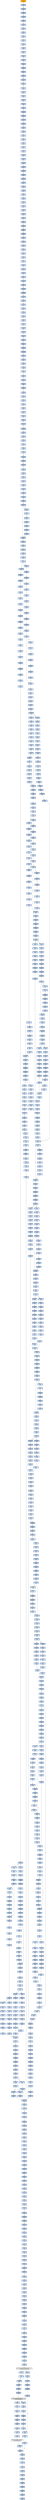 strict digraph G {
	graph [bgcolor=transparent,
		name=G
	];
	node [color=lightsteelblue,
		fillcolor=lightsteelblue,
		shape=rectangle,
		style=filled
	];
	"0x0041e22a"	[color=lightgrey,
		fillcolor=orange,
		label="0x0041e22a
pusha"];
	"0x0041e22b"	[label="0x0041e22b
call"];
	"0x0041e22a" -> "0x0041e22b"	[color="#000000"];
	"0x0041e230"	[label="0x0041e230
popl"];
	"0x0041e22b" -> "0x0041e230"	[color="#000000"];
	"0x0041e231"	[label="0x0041e231
addl"];
	"0x0041e230" -> "0x0041e231"	[color="#000000"];
	"0x0041e236"	[label="0x0041e236
movl"];
	"0x0041e231" -> "0x0041e236"	[color="#000000"];
	"0x0041e238"	[label="0x0041e238
addl"];
	"0x0041e236" -> "0x0041e238"	[color="#000000"];
	"0x0041e23a"	[label="0x0041e23a
subl"];
	"0x0041e238" -> "0x0041e23a"	[color="#000000"];
	"0x0041e23c"	[label="0x0041e23c
movl"];
	"0x0041e23a" -> "0x0041e23c"	[color="#000000"];
	"0x0041e23e"	[label="0x0041e23e
lodsw"];
	"0x0041e23c" -> "0x0041e23e"	[color="#000000"];
	"0x0041e240"	[label="0x0041e240
shll"];
	"0x0041e23e" -> "0x0041e240"	[color="#000000"];
	"0x0041e243"	[label="0x0041e243
movl"];
	"0x0041e240" -> "0x0041e243"	[color="#000000"];
	"0x0041e245"	[label="0x0041e245
pushl"];
	"0x0041e243" -> "0x0041e245"	[color="#000000"];
	"0x0041e246"	[label="0x0041e246
lodsl"];
	"0x0041e245" -> "0x0041e246"	[color="#000000"];
	"0x0041e247"	[label="0x0041e247
subl"];
	"0x0041e246" -> "0x0041e247"	[color="#000000"];
	"0x0041e249"	[label="0x0041e249
addl"];
	"0x0041e247" -> "0x0041e249"	[color="#000000"];
	"0x0041e24b"	[label="0x0041e24b
movl"];
	"0x0041e249" -> "0x0041e24b"	[color="#000000"];
	"0x0041e24d"	[label="0x0041e24d
pushl"];
	"0x0041e24b" -> "0x0041e24d"	[color="#000000"];
	"0x0041e24e"	[label="0x0041e24e
pushl"];
	"0x0041e24d" -> "0x0041e24e"	[color="#000000"];
	"0x0041e24f"	[label="0x0041e24f
decl"];
	"0x0041e24e" -> "0x0041e24f"	[color="#000000"];
	"0x0041e250"	[label="0x0041e250
movb"];
	"0x0041e24f" -> "0x0041e250"	[color="#000000"];
	"0x0041e254"	[label="0x0041e254
movb"];
	"0x0041e250" -> "0x0041e254"	[color="#000000"];
	"0x0041e257"	[label="0x0041e257
jne"];
	"0x0041e254" -> "0x0041e257"	[color="#000000"];
	"0x0041e259"	[label="0x0041e259
subl"];
	"0x0041e257" -> "0x0041e259"	[color="#000000",
		label=F];
	"0x0041e25b"	[label="0x0041e25b
lodsb"];
	"0x0041e259" -> "0x0041e25b"	[color="#000000"];
	"0x0041e25c"	[label="0x0041e25c
movl"];
	"0x0041e25b" -> "0x0041e25c"	[color="#000000"];
	"0x0041e25e"	[label="0x0041e25e
andb"];
	"0x0041e25c" -> "0x0041e25e"	[color="#000000"];
	"0x0041e261"	[label="0x0041e261
andb"];
	"0x0041e25e" -> "0x0041e261"	[color="#000000"];
	"0x0041e263"	[label="0x0041e263
shll"];
	"0x0041e261" -> "0x0041e263"	[color="#000000"];
	"0x0041e266"	[label="0x0041e266
movb"];
	"0x0041e263" -> "0x0041e266"	[color="#000000"];
	"0x0041e268"	[label="0x0041e268
lodsb"];
	"0x0041e266" -> "0x0041e268"	[color="#000000"];
	"0x0041e269"	[label="0x0041e269
orl"];
	"0x0041e268" -> "0x0041e269"	[color="#000000"];
	"0x0041e26b"	[label="0x0041e26b
pushl"];
	"0x0041e269" -> "0x0041e26b"	[color="#000000"];
	"0x0041e26c"	[label="0x0041e26c
addb"];
	"0x0041e26b" -> "0x0041e26c"	[color="#000000"];
	"0x0041e26e"	[label="0x0041e26e
movl"];
	"0x0041e26c" -> "0x0041e26e"	[color="#000000"];
	"0x0041e273"	[label="0x0041e273
shll"];
	"0x0041e26e" -> "0x0041e273"	[color="#000000"];
	"0x0041e275"	[label="0x0041e275
popl"];
	"0x0041e273" -> "0x0041e275"	[color="#000000"];
	"0x0041e276"	[label="0x0041e276
popl"];
	"0x0041e275" -> "0x0041e276"	[color="#000000"];
	"0x0041e277"	[label="0x0041e277
movl"];
	"0x0041e276" -> "0x0041e277"	[color="#000000"];
	"0x0041e279"	[label="0x0041e279
leal"];
	"0x0041e277" -> "0x0041e279"	[color="#000000"];
	"0x0041e280"	[label="0x0041e280
pushl"];
	"0x0041e279" -> "0x0041e280"	[color="#000000"];
	"0x0041e281"	[label="0x0041e281
subl"];
	"0x0041e280" -> "0x0041e281"	[color="#000000"];
	"0x0041e283"	[label="0x0041e283
pushl"];
	"0x0041e281" -> "0x0041e283"	[color="#000000"];
	"0x0041e284"	[label="0x0041e284
pushl"];
	"0x0041e283" -> "0x0041e284"	[color="#000000"];
	"0x0041e285"	[label="0x0041e285
movl"];
	"0x0041e284" -> "0x0041e285"	[color="#000000"];
	"0x0041e287"	[label="0x0041e287
pushl"];
	"0x0041e285" -> "0x0041e287"	[color="#000000"];
	"0x0041e288"	[label="0x0041e288
movw"];
	"0x0041e287" -> "0x0041e288"	[color="#000000"];
	"0x0041e28b"	[label="0x0041e28b
shll"];
	"0x0041e288" -> "0x0041e28b"	[color="#000000"];
	"0x0041e28e"	[label="0x0041e28e
pushl"];
	"0x0041e28b" -> "0x0041e28e"	[color="#000000"];
	"0x0041e28f"	[label="0x0041e28f
pushl"];
	"0x0041e28e" -> "0x0041e28f"	[color="#000000"];
	"0x0041e290"	[label="0x0041e290
addl"];
	"0x0041e28f" -> "0x0041e290"	[color="#000000"];
	"0x0041e293"	[label="0x0041e293
pushl"];
	"0x0041e290" -> "0x0041e293"	[color="#000000"];
	"0x0041e294"	[label="0x0041e294
pushl"];
	"0x0041e293" -> "0x0041e294"	[color="#000000"];
	"0x0041e295"	[label="0x0041e295
addl"];
	"0x0041e294" -> "0x0041e295"	[color="#000000"];
	"0x0041e298"	[label="0x0041e298
pushl"];
	"0x0041e295" -> "0x0041e298"	[color="#000000"];
	"0x0041e299"	[label="0x0041e299
pushl"];
	"0x0041e298" -> "0x0041e299"	[color="#000000"];
	"0x0041e29a"	[label="0x0041e29a
call"];
	"0x0041e299" -> "0x0041e29a"	[color="#000000"];
	"0x0041e2fd"	[label="0x0041e2fd
pushl"];
	"0x0041e29a" -> "0x0041e2fd"	[color="#000000"];
	"0x0041e2fe"	[label="0x0041e2fe
pushl"];
	"0x0041e2fd" -> "0x0041e2fe"	[color="#000000"];
	"0x0041e2ff"	[label="0x0041e2ff
pushl"];
	"0x0041e2fe" -> "0x0041e2ff"	[color="#000000"];
	"0x0041e300"	[label="0x0041e300
pushl"];
	"0x0041e2ff" -> "0x0041e300"	[color="#000000"];
	"0x0041e301"	[label="0x0041e301
subl"];
	"0x0041e300" -> "0x0041e301"	[color="#000000"];
	"0x0041e304"	[label="0x0041e304
movl"];
	"0x0041e301" -> "0x0041e304"	[color="#000000"];
	"0x0041e30b"	[label="0x0041e30b
movl"];
	"0x0041e304" -> "0x0041e30b"	[color="#000000"];
	"0x0041e313"	[label="0x0041e313
movb"];
	"0x0041e30b" -> "0x0041e313"	[color="#000000"];
	"0x0041e318"	[label="0x0041e318
movl"];
	"0x0041e313" -> "0x0041e318"	[color="#000000"];
	"0x0041e31f"	[label="0x0041e31f
leal"];
	"0x0041e318" -> "0x0041e31f"	[color="#000000"];
	"0x0041e322"	[label="0x0041e322
movl"];
	"0x0041e31f" -> "0x0041e322"	[color="#000000"];
	"0x0041e326"	[label="0x0041e326
movl"];
	"0x0041e322" -> "0x0041e326"	[color="#000000"];
	"0x0041e32b"	[label="0x0041e32b
movzbl"];
	"0x0041e326" -> "0x0041e32b"	[color="#000000"];
	"0x0041e32f"	[label="0x0041e32f
movl"];
	"0x0041e32b" -> "0x0041e32f"	[color="#000000"];
	"0x0041e331"	[label="0x0041e331
shll"];
	"0x0041e32f" -> "0x0041e331"	[color="#000000"];
	"0x0041e333"	[label="0x0041e333
movl"];
	"0x0041e331" -> "0x0041e333"	[color="#000000"];
	"0x0041e335"	[label="0x0041e335
decl"];
	"0x0041e333" -> "0x0041e335"	[color="#000000"];
	"0x0041e336"	[label="0x0041e336
movl"];
	"0x0041e335" -> "0x0041e336"	[color="#000000"];
	"0x0041e33a"	[label="0x0041e33a
movzbl"];
	"0x0041e336" -> "0x0041e33a"	[color="#000000"];
	"0x0041e33e"	[label="0x0041e33e
shll"];
	"0x0041e33a" -> "0x0041e33e"	[color="#000000"];
	"0x0041e340"	[label="0x0041e340
decl"];
	"0x0041e33e" -> "0x0041e340"	[color="#000000"];
	"0x0041e341"	[label="0x0041e341
movl"];
	"0x0041e340" -> "0x0041e341"	[color="#000000"];
	"0x0041e345"	[label="0x0041e345
movl"];
	"0x0041e341" -> "0x0041e345"	[color="#000000"];
	"0x0041e34c"	[label="0x0041e34c
movzbl"];
	"0x0041e345" -> "0x0041e34c"	[color="#000000"];
	"0x0041e34f"	[label="0x0041e34f
movl"];
	"0x0041e34c" -> "0x0041e34f"	[color="#000000"];
	"0x0041e356"	[label="0x0041e356
movl"];
	"0x0041e34f" -> "0x0041e356"	[color="#000000"];
	"0x0041e35e"	[label="0x0041e35e
movl"];
	"0x0041e356" -> "0x0041e35e"	[color="#000000"];
	"0x0041e364"	[label="0x0041e364
movl"];
	"0x0041e35e" -> "0x0041e364"	[color="#000000"];
	"0x0041e369"	[label="0x0041e369
movl"];
	"0x0041e364" -> "0x0041e369"	[color="#000000"];
	"0x0041e36d"	[label="0x0041e36d
movl"];
	"0x0041e369" -> "0x0041e36d"	[color="#000000"];
	"0x0041e375"	[label="0x0041e375
movl"];
	"0x0041e36d" -> "0x0041e375"	[color="#000000"];
	"0x0041e37d"	[label="0x0041e37d
movl"];
	"0x0041e375" -> "0x0041e37d"	[color="#000000"];
	"0x0041e385"	[label="0x0041e385
movl"];
	"0x0041e37d" -> "0x0041e385"	[color="#000000"];
	"0x0041e38d"	[label="0x0041e38d
movzbl"];
	"0x0041e385" -> "0x0041e38d"	[color="#000000"];
	"0x0041e391"	[label="0x0041e391
addl"];
	"0x0041e38d" -> "0x0041e391"	[color="#000000"];
	"0x0041e393"	[label="0x0041e393
shll"];
	"0x0041e391" -> "0x0041e393"	[color="#000000"];
	"0x0041e395"	[label="0x0041e395
leal"];
	"0x0041e393" -> "0x0041e395"	[color="#000000"];
	"0x0041e39b"	[label="0x0041e39b
cmpl"];
	"0x0041e395" -> "0x0041e39b"	[color="#000000"];
	"0x0041e39f"	[label="0x0041e39f
jae"];
	"0x0041e39b" -> "0x0041e39f"	[color="#000000"];
	"0x0041e3a1"	[label="0x0041e3a1
movl"];
	"0x0041e39f" -> "0x0041e3a1"	[color="#000000",
		label=F];
	"0x0041e3a5"	[label="0x0041e3a5
movw"];
	"0x0041e3a1" -> "0x0041e3a5"	[color="#000000"];
	"0x0041e3aa"	[label="0x0041e3aa
addl"];
	"0x0041e3a5" -> "0x0041e3aa"	[color="#000000"];
	"0x0041e3ad"	[label="0x0041e3ad
loop"];
	"0x0041e3aa" -> "0x0041e3ad"	[color="#000000"];
	"0x0041e3af"	[label="0x0041e3af
movl"];
	"0x0041e3ad" -> "0x0041e3af"	[color="#000000",
		label=F];
	"0x0041e3b6"	[label="0x0041e3b6
xorl"];
	"0x0041e3af" -> "0x0041e3b6"	[color="#000000"];
	"0x0041e3b8"	[label="0x0041e3b8
movl"];
	"0x0041e3b6" -> "0x0041e3b8"	[color="#000000"];
	"0x0041e3c0"	[label="0x0041e3c0
movl"];
	"0x0041e3b8" -> "0x0041e3c0"	[color="#000000"];
	"0x0041e3c2"	[label="0x0041e3c2
addl"];
	"0x0041e3c0" -> "0x0041e3c2"	[color="#000000"];
	"0x0041e3c9"	[label="0x0041e3c9
movl"];
	"0x0041e3c2" -> "0x0041e3c9"	[color="#000000"];
	"0x0041e3cd"	[label="0x0041e3cd
xorl"];
	"0x0041e3c9" -> "0x0041e3cd"	[color="#000000"];
	"0x0041e3cf"	[label="0x0041e3cf
cmpl"];
	"0x0041e3cd" -> "0x0041e3cf"	[color="#000000"];
	"0x0041e3d3"	[label="0x0041e3d3
je"];
	"0x0041e3cf" -> "0x0041e3d3"	[color="#000000"];
	"0x0041e3d9"	[label="0x0041e3d9
movzbl"];
	"0x0041e3d3" -> "0x0041e3d9"	[color="#000000",
		label=F];
	"0x0041e3dc"	[label="0x0041e3dc
shll"];
	"0x0041e3d9" -> "0x0041e3dc"	[color="#000000"];
	"0x0041e3df"	[label="0x0041e3df
incl"];
	"0x0041e3dc" -> "0x0041e3df"	[color="#000000"];
	"0x0041e3e0"	[label="0x0041e3e0
incl"];
	"0x0041e3df" -> "0x0041e3e0"	[color="#000000"];
	"0x0041e3e1"	[label="0x0041e3e1
orl"];
	"0x0041e3e0" -> "0x0041e3e1"	[color="#000000"];
	"0x0041e3e3"	[label="0x0041e3e3
cmpl"];
	"0x0041e3e1" -> "0x0041e3e3"	[color="#000000"];
	"0x0041e3e6"	[label="0x0041e3e6
jle"];
	"0x0041e3e3" -> "0x0041e3e6"	[color="#000000"];
	"0x0041e3e8"	[label="0x0041e3e8
movl"];
	"0x0041e3e6" -> "0x0041e3e8"	[color="#000000",
		label=F];
	"0x0041e3ef"	[label="0x0041e3ef
cmpl"];
	"0x0041e3e8" -> "0x0041e3ef"	[color="#000000"];
	"0x0041e3f3"	[label="0x0041e3f3
jae"];
	"0x0041e3ef" -> "0x0041e3f3"	[color="#000000"];
	"0x0041e3f9"	[label="0x0041e3f9
movl"];
	"0x0041e3f3" -> "0x0041e3f9"	[color="#000000",
		label=F];
	"0x0041e3fd"	[label="0x0041e3fd
andl"];
	"0x0041e3f9" -> "0x0041e3fd"	[color="#000000"];
	"0x0041e401"	[label="0x0041e401
movl"];
	"0x0041e3fd" -> "0x0041e401"	[color="#000000"];
	"0x0041e405"	[label="0x0041e405
movl"];
	"0x0041e401" -> "0x0041e405"	[color="#000000"];
	"0x0041e409"	[label="0x0041e409
shll"];
	"0x0041e405" -> "0x0041e409"	[color="#000000"];
	"0x0041e40c"	[label="0x0041e40c
movl"];
	"0x0041e409" -> "0x0041e40c"	[color="#000000"];
	"0x0041e410"	[label="0x0041e410
addl"];
	"0x0041e40c" -> "0x0041e410"	[color="#000000"];
	"0x0041e412"	[label="0x0041e412
cmpl"];
	"0x0041e410" -> "0x0041e412"	[color="#000000"];
	"0x0041e41a"	[label="0x0041e41a
leal"];
	"0x0041e412" -> "0x0041e41a"	[color="#000000"];
	"0x0041e41d"	[label="0x0041e41d
ja"];
	"0x0041e41a" -> "0x0041e41d"	[color="#000000"];
	"0x0041e437"	[label="0x0041e437
movl"];
	"0x0041e41d" -> "0x0041e437"	[color="#000000",
		label=T];
	"0x0041e41f"	[label="0x0041e41f
cmpl"];
	"0x0041e41d" -> "0x0041e41f"	[color="#000000",
		label=F];
	"0x0041e43b"	[label="0x0041e43b
movw"];
	"0x0041e437" -> "0x0041e43b"	[color="#000000"];
	"0x0041e43f"	[label="0x0041e43f
shrl"];
	"0x0041e43b" -> "0x0041e43f"	[color="#000000"];
	"0x0041e442"	[label="0x0041e442
movzwl"];
	"0x0041e43f" -> "0x0041e442"	[color="#000000"];
	"0x0041e445"	[label="0x0041e445
imull"];
	"0x0041e442" -> "0x0041e445"	[color="#000000"];
	"0x0041e448"	[label="0x0041e448
cmpl"];
	"0x0041e445" -> "0x0041e448"	[color="#000000"];
	"0x0041e44a"	[label="0x0041e44a
jae"];
	"0x0041e448" -> "0x0041e44a"	[color="#000000"];
	"0x0041e450"	[label="0x0041e450
movl"];
	"0x0041e44a" -> "0x0041e450"	[color="#000000",
		label=F];
	"0x0041e62d"	[label="0x0041e62d
movl"];
	"0x0041e44a" -> "0x0041e62d"	[color="#000000",
		label=T];
	"0x0041e454"	[label="0x0041e454
movl"];
	"0x0041e450" -> "0x0041e454"	[color="#000000"];
	"0x0041e459"	[label="0x0041e459
subl"];
	"0x0041e454" -> "0x0041e459"	[color="#000000"];
	"0x0041e45b"	[label="0x0041e45b
movb"];
	"0x0041e459" -> "0x0041e45b"	[color="#000000"];
	"0x0041e45f"	[label="0x0041e45f
sarl"];
	"0x0041e45b" -> "0x0041e45f"	[color="#000000"];
	"0x0041e462"	[label="0x0041e462
movl"];
	"0x0041e45f" -> "0x0041e462"	[color="#000000"];
	"0x0041e467"	[label="0x0041e467
leal"];
	"0x0041e462" -> "0x0041e467"	[color="#000000"];
	"0x0041e46a"	[label="0x0041e46a
movzbl"];
	"0x0041e467" -> "0x0041e46a"	[color="#000000"];
	"0x0041e46f"	[label="0x0041e46f
movw"];
	"0x0041e46a" -> "0x0041e46f"	[color="#000000"];
	"0x0041e473"	[label="0x0041e473
movl"];
	"0x0041e46f" -> "0x0041e473"	[color="#000000"];
	"0x0041e477"	[label="0x0041e477
andl"];
	"0x0041e473" -> "0x0041e477"	[color="#000000"];
	"0x0041e47b"	[label="0x0041e47b
movl"];
	"0x0041e477" -> "0x0041e47b"	[color="#000000"];
	"0x0041e47f"	[label="0x0041e47f
shll"];
	"0x0041e47b" -> "0x0041e47f"	[color="#000000"];
	"0x0041e481"	[label="0x0041e481
movl"];
	"0x0041e47f" -> "0x0041e481"	[color="#000000"];
	"0x0041e486"	[label="0x0041e486
subl"];
	"0x0041e481" -> "0x0041e486"	[color="#000000"];
	"0x0041e48a"	[label="0x0041e48a
sarl"];
	"0x0041e486" -> "0x0041e48a"	[color="#000000"];
	"0x0041e48c"	[label="0x0041e48c
addl"];
	"0x0041e48a" -> "0x0041e48c"	[color="#000000"];
	"0x0041e48e"	[label="0x0041e48e
imull"];
	"0x0041e48c" -> "0x0041e48e"	[color="#000000"];
	"0x0041e494"	[label="0x0041e494
cmpl"];
	"0x0041e48e" -> "0x0041e494"	[color="#000000"];
	"0x0041e499"	[label="0x0041e499
leal"];
	"0x0041e494" -> "0x0041e499"	[color="#000000"];
	"0x0041e4a0"	[label="0x0041e4a0
movl"];
	"0x0041e499" -> "0x0041e4a0"	[color="#000000"];
	"0x0041e4a4"	[label="0x0041e4a4
jle"];
	"0x0041e4a0" -> "0x0041e4a4"	[color="#000000"];
	"0x0041e574"	[label="0x0041e574
leal"];
	"0x0041e4a4" -> "0x0041e574"	[color="#000000",
		label=T];
	"0x0041e4aa"	[label="0x0041e4aa
movl"];
	"0x0041e4a4" -> "0x0041e4aa"	[color="#000000",
		label=F];
	"0x0041e577"	[label="0x0041e577
movl"];
	"0x0041e574" -> "0x0041e577"	[color="#000000"];
	"0x0041e57b"	[label="0x0041e57b
addl"];
	"0x0041e577" -> "0x0041e57b"	[color="#000000"];
	"0x0041e57d"	[label="0x0041e57d
cmpl"];
	"0x0041e57b" -> "0x0041e57d"	[color="#000000"];
	"0x0041e585"	[label="0x0041e585
ja"];
	"0x0041e57d" -> "0x0041e585"	[color="#000000"];
	"0x0041e59f"	[label="0x0041e59f
movl"];
	"0x0041e585" -> "0x0041e59f"	[color="#000000",
		label=T];
	"0x0041e587"	[label="0x0041e587
cmpl"];
	"0x0041e585" -> "0x0041e587"	[color="#000000",
		label=F];
	"0x0041e5a3"	[label="0x0041e5a3
movw"];
	"0x0041e59f" -> "0x0041e5a3"	[color="#000000"];
	"0x0041e5a7"	[label="0x0041e5a7
shrl"];
	"0x0041e5a3" -> "0x0041e5a7"	[color="#000000"];
	"0x0041e5aa"	[label="0x0041e5aa
movzwl"];
	"0x0041e5a7" -> "0x0041e5aa"	[color="#000000"];
	"0x0041e5ad"	[label="0x0041e5ad
imull"];
	"0x0041e5aa" -> "0x0041e5ad"	[color="#000000"];
	"0x0041e5b0"	[label="0x0041e5b0
cmpl"];
	"0x0041e5ad" -> "0x0041e5b0"	[color="#000000"];
	"0x0041e5b2"	[label="0x0041e5b2
jae"];
	"0x0041e5b0" -> "0x0041e5b2"	[color="#000000"];
	"0x0041e5b4"	[label="0x0041e5b4
movl"];
	"0x0041e5b2" -> "0x0041e5b4"	[color="#000000",
		label=F];
	"0x0041e5cd"	[label="0x0041e5cd
subl"];
	"0x0041e5b2" -> "0x0041e5cd"	[color="#000000",
		label=T];
	"0x0041e5b8"	[label="0x0041e5b8
movl"];
	"0x0041e5b4" -> "0x0041e5b8"	[color="#000000"];
	"0x0041e5bd"	[label="0x0041e5bd
subl"];
	"0x0041e5b8" -> "0x0041e5bd"	[color="#000000"];
	"0x0041e5bf"	[label="0x0041e5bf
movl"];
	"0x0041e5bd" -> "0x0041e5bf"	[color="#000000"];
	"0x0041e5c1"	[label="0x0041e5c1
sarl"];
	"0x0041e5bf" -> "0x0041e5c1"	[color="#000000"];
	"0x0041e5c4"	[label="0x0041e5c4
leal"];
	"0x0041e5c1" -> "0x0041e5c4"	[color="#000000"];
	"0x0041e5c7"	[label="0x0041e5c7
movw"];
	"0x0041e5c4" -> "0x0041e5c7"	[color="#000000"];
	"0x0041e5cb"	[label="0x0041e5cb
jmp"];
	"0x0041e5c7" -> "0x0041e5cb"	[color="#000000"];
	"0x0041e56c"	[label="0x0041e56c
cmpl"];
	"0x0041e5cb" -> "0x0041e56c"	[color="#000000"];
	"0x0041e572"	[label="0x0041e572
jg"];
	"0x0041e56c" -> "0x0041e572"	[color="#000000"];
	"0x0041e5e5"	[label="0x0041e5e5
movl"];
	"0x0041e572" -> "0x0041e5e5"	[color="#000000",
		label=T];
	"0x0041e5d1"	[label="0x0041e5d1
subl"];
	"0x0041e5cd" -> "0x0041e5d1"	[color="#000000"];
	"0x0041e5d3"	[label="0x0041e5d3
movl"];
	"0x0041e5d1" -> "0x0041e5d3"	[color="#000000"];
	"0x0041e5d5"	[label="0x0041e5d5
leal"];
	"0x0041e5d3" -> "0x0041e5d5"	[color="#000000"];
	"0x0041e5d8"	[label="0x0041e5d8
shrw"];
	"0x0041e5d5" -> "0x0041e5d8"	[color="#000000"];
	"0x0041e5dc"	[label="0x0041e5dc
subw"];
	"0x0041e5d8" -> "0x0041e5dc"	[color="#000000"];
	"0x0041e5df"	[label="0x0041e5df
movw"];
	"0x0041e5dc" -> "0x0041e5df"	[color="#000000"];
	"0x0041e5e3"	[label="0x0041e5e3
jmp"];
	"0x0041e5df" -> "0x0041e5e3"	[color="#000000"];
	"0x0041e5e3" -> "0x0041e56c"	[color="#000000"];
	"0x0041e5e9"	[label="0x0041e5e9
movl"];
	"0x0041e5e5" -> "0x0041e5e9"	[color="#000000"];
	"0x0041e5eb"	[label="0x0041e5eb
movl"];
	"0x0041e5e9" -> "0x0041e5eb"	[color="#000000"];
	"0x0041e5f2"	[label="0x0041e5f2
movb"];
	"0x0041e5eb" -> "0x0041e5f2"	[color="#000000"];
	"0x0041e5f6"	[label="0x0041e5f6
movb"];
	"0x0041e5f2" -> "0x0041e5f6"	[color="#000000"];
	"0x0041e5f9"	[label="0x0041e5f9
incl"];
	"0x0041e5f6" -> "0x0041e5f9"	[color="#000000"];
	"0x0041e5fa"	[label="0x0041e5fa
cmpl"];
	"0x0041e5f9" -> "0x0041e5fa"	[color="#000000"];
	"0x0041e5ff"	[label="0x0041e5ff
movl"];
	"0x0041e5fa" -> "0x0041e5ff"	[color="#000000"];
	"0x0041e603"	[label="0x0041e603
jg"];
	"0x0041e5ff" -> "0x0041e603"	[color="#000000"];
	"0x0041e605"	[label="0x0041e605
movl"];
	"0x0041e603" -> "0x0041e605"	[color="#000000",
		label=F];
	"0x0041e612"	[label="0x0041e612
cmpl"];
	"0x0041e603" -> "0x0041e612"	[color="#000000",
		label=T];
	"0x0041e60d"	[label="0x0041e60d
jmp"];
	"0x0041e605" -> "0x0041e60d"	[color="#000000"];
	"0x0041ed2e"	[label="0x0041ed2e
movl"];
	"0x0041e60d" -> "0x0041ed2e"	[color="#000000"];
	"0x0041ed35"	[label="0x0041ed35
cmpl"];
	"0x0041ed2e" -> "0x0041ed35"	[color="#000000"];
	"0x0041ed39"	[label="0x0041ed39
jb"];
	"0x0041ed35" -> "0x0041ed39"	[color="#000000"];
	"0x0041ed3f"	[label="0x0041ed3f
cmpl"];
	"0x0041ed39" -> "0x0041ed3f"	[color="#000000",
		label=F];
	"0x0041e423"	[label="0x0041e423
je"];
	"0x0041e41f" -> "0x0041e423"	[color="#000000"];
	"0x0041e429"	[label="0x0041e429
shll"];
	"0x0041e423" -> "0x0041e429"	[color="#000000",
		label=F];
	"0x0041e42e"	[label="0x0041e42e
movzbl"];
	"0x0041e429" -> "0x0041e42e"	[color="#000000"];
	"0x0041e431"	[label="0x0041e431
shll"];
	"0x0041e42e" -> "0x0041e431"	[color="#000000"];
	"0x0041e434"	[label="0x0041e434
incl"];
	"0x0041e431" -> "0x0041e434"	[color="#000000"];
	"0x0041e435"	[label="0x0041e435
orl"];
	"0x0041e434" -> "0x0041e435"	[color="#000000"];
	"0x0041e435" -> "0x0041e437"	[color="#000000"];
	"0x0041e58b"	[label="0x0041e58b
je"];
	"0x0041e587" -> "0x0041e58b"	[color="#000000"];
	"0x0041e591"	[label="0x0041e591
shll"];
	"0x0041e58b" -> "0x0041e591"	[color="#000000",
		label=F];
	"0x0041e596"	[label="0x0041e596
movzbl"];
	"0x0041e591" -> "0x0041e596"	[color="#000000"];
	"0x0041e599"	[label="0x0041e599
shll"];
	"0x0041e596" -> "0x0041e599"	[color="#000000"];
	"0x0041e59c"	[label="0x0041e59c
incl"];
	"0x0041e599" -> "0x0041e59c"	[color="#000000"];
	"0x0041e59d"	[label="0x0041e59d
orl"];
	"0x0041e59c" -> "0x0041e59d"	[color="#000000"];
	"0x0041e59d" -> "0x0041e59f"	[color="#000000"];
	"0x0041e631"	[label="0x0041e631
subl"];
	"0x0041e62d" -> "0x0041e631"	[color="#000000"];
	"0x0041e633"	[label="0x0041e633
movl"];
	"0x0041e631" -> "0x0041e633"	[color="#000000"];
	"0x0041e637"	[label="0x0041e637
subl"];
	"0x0041e633" -> "0x0041e637"	[color="#000000"];
	"0x0041e639"	[label="0x0041e639
movl"];
	"0x0041e637" -> "0x0041e639"	[color="#000000"];
	"0x0041e63b"	[label="0x0041e63b
shrw"];
	"0x0041e639" -> "0x0041e63b"	[color="#000000"];
	"0x0041e63f"	[label="0x0041e63f
subw"];
	"0x0041e63b" -> "0x0041e63f"	[color="#000000"];
	"0x0041e642"	[label="0x0041e642
cmpl"];
	"0x0041e63f" -> "0x0041e642"	[color="#000000"];
	"0x0041e648"	[label="0x0041e648
movw"];
	"0x0041e642" -> "0x0041e648"	[color="#000000"];
	"0x0041e64c"	[label="0x0041e64c
movl"];
	"0x0041e648" -> "0x0041e64c"	[color="#000000"];
	"0x0041e650"	[label="0x0041e650
leal"];
	"0x0041e64c" -> "0x0041e650"	[color="#000000"];
	"0x0041e654"	[label="0x0041e654
movl"];
	"0x0041e650" -> "0x0041e654"	[color="#000000"];
	"0x0041e658"	[label="0x0041e658
ja"];
	"0x0041e654" -> "0x0041e658"	[color="#000000"];
	"0x0041e670"	[label="0x0041e670
movl"];
	"0x0041e658" -> "0x0041e670"	[color="#000000",
		label=T];
	"0x0041e65a"	[label="0x0041e65a
cmpl"];
	"0x0041e658" -> "0x0041e65a"	[color="#000000",
		label=F];
	"0x0041e674"	[label="0x0041e674
movl"];
	"0x0041e670" -> "0x0041e674"	[color="#000000"];
	"0x0041e676"	[label="0x0041e676
shrl"];
	"0x0041e674" -> "0x0041e676"	[color="#000000"];
	"0x0041e679"	[label="0x0041e679
movw"];
	"0x0041e676" -> "0x0041e679"	[color="#000000"];
	"0x0041e680"	[label="0x0041e680
movzwl"];
	"0x0041e679" -> "0x0041e680"	[color="#000000"];
	"0x0041e683"	[label="0x0041e683
imull"];
	"0x0041e680" -> "0x0041e683"	[color="#000000"];
	"0x0041e686"	[label="0x0041e686
cmpl"];
	"0x0041e683" -> "0x0041e686"	[color="#000000"];
	"0x0041e688"	[label="0x0041e688
jae"];
	"0x0041e686" -> "0x0041e688"	[color="#000000"];
	"0x0041e6dc"	[label="0x0041e6dc
movl"];
	"0x0041e688" -> "0x0041e6dc"	[color="#000000",
		label=T];
	"0x0041e68a"	[label="0x0041e68a
movl"];
	"0x0041e688" -> "0x0041e68a"	[color="#000000",
		label=F];
	"0x0041e6de"	[label="0x0041e6de
subl"];
	"0x0041e6dc" -> "0x0041e6de"	[color="#000000"];
	"0x0041e6e0"	[label="0x0041e6e0
subl"];
	"0x0041e6de" -> "0x0041e6e0"	[color="#000000"];
	"0x0041e6e2"	[label="0x0041e6e2
movl"];
	"0x0041e6e0" -> "0x0041e6e2"	[color="#000000"];
	"0x0041e6e4"	[label="0x0041e6e4
shrw"];
	"0x0041e6e2" -> "0x0041e6e4"	[color="#000000"];
	"0x0041e6e8"	[label="0x0041e6e8
movl"];
	"0x0041e6e4" -> "0x0041e6e8"	[color="#000000"];
	"0x0041e6ec"	[label="0x0041e6ec
subw"];
	"0x0041e6e8" -> "0x0041e6ec"	[color="#000000"];
	"0x0041e6ef"	[label="0x0041e6ef
cmpl"];
	"0x0041e6ec" -> "0x0041e6ef"	[color="#000000"];
	"0x0041e6f5"	[label="0x0041e6f5
movw"];
	"0x0041e6ef" -> "0x0041e6f5"	[color="#000000"];
	"0x0041e6fc"	[label="0x0041e6fc
ja"];
	"0x0041e6f5" -> "0x0041e6fc"	[color="#000000"];
	"0x0041e714"	[label="0x0041e714
movl"];
	"0x0041e6fc" -> "0x0041e714"	[color="#000000",
		label=T];
	"0x0041e6fe"	[label="0x0041e6fe
cmpl"];
	"0x0041e6fc" -> "0x0041e6fe"	[color="#000000",
		label=F];
	"0x0041e718"	[label="0x0041e718
movl"];
	"0x0041e714" -> "0x0041e718"	[color="#000000"];
	"0x0041e71a"	[label="0x0041e71a
shrl"];
	"0x0041e718" -> "0x0041e71a"	[color="#000000"];
	"0x0041e71d"	[label="0x0041e71d
movw"];
	"0x0041e71a" -> "0x0041e71d"	[color="#000000"];
	"0x0041e724"	[label="0x0041e724
movzwl"];
	"0x0041e71d" -> "0x0041e724"	[color="#000000"];
	"0x0041e727"	[label="0x0041e727
imull"];
	"0x0041e724" -> "0x0041e727"	[color="#000000"];
	"0x0041e72a"	[label="0x0041e72a
cmpl"];
	"0x0041e727" -> "0x0041e72a"	[color="#000000"];
	"0x0041e72c"	[label="0x0041e72c
jae"];
	"0x0041e72a" -> "0x0041e72c"	[color="#000000"];
	"0x0041e732"	[label="0x0041e732
movl"];
	"0x0041e72c" -> "0x0041e732"	[color="#000000",
		label=F];
	"0x0041e815"	[label="0x0041e815
movl"];
	"0x0041e72c" -> "0x0041e815"	[color="#000000",
		label=T];
	"0x0041e737"	[label="0x0041e737
movl"];
	"0x0041e732" -> "0x0041e737"	[color="#000000"];
	"0x0041e739"	[label="0x0041e739
subl"];
	"0x0041e737" -> "0x0041e739"	[color="#000000"];
	"0x0041e73b"	[label="0x0041e73b
movl"];
	"0x0041e739" -> "0x0041e73b"	[color="#000000"];
	"0x0041e743"	[label="0x0041e743
movl"];
	"0x0041e73b" -> "0x0041e743"	[color="#000000"];
	"0x0041e745"	[label="0x0041e745
sarl"];
	"0x0041e743" -> "0x0041e745"	[color="#000000"];
	"0x0041e748"	[label="0x0041e748
leal"];
	"0x0041e745" -> "0x0041e748"	[color="#000000"];
	"0x0041e74b"	[label="0x0041e74b
movl"];
	"0x0041e748" -> "0x0041e74b"	[color="#000000"];
	"0x0041e74f"	[label="0x0041e74f
movw"];
	"0x0041e74b" -> "0x0041e74f"	[color="#000000"];
	"0x0041e756"	[label="0x0041e756
movl"];
	"0x0041e74f" -> "0x0041e756"	[color="#000000"];
	"0x0041e75a"	[label="0x0041e75a
movl"];
	"0x0041e756" -> "0x0041e75a"	[color="#000000"];
	"0x0041e75e"	[label="0x0041e75e
shll"];
	"0x0041e75a" -> "0x0041e75e"	[color="#000000"];
	"0x0041e761"	[label="0x0041e761
addl"];
	"0x0041e75e" -> "0x0041e761"	[color="#000000"];
	"0x0041e765"	[label="0x0041e765
cmpl"];
	"0x0041e761" -> "0x0041e765"	[color="#000000"];
	"0x0041e76b"	[label="0x0041e76b
leal"];
	"0x0041e765" -> "0x0041e76b"	[color="#000000"];
	"0x0041e76e"	[label="0x0041e76e
ja"];
	"0x0041e76b" -> "0x0041e76e"	[color="#000000"];
	"0x0041e786"	[label="0x0041e786
movw"];
	"0x0041e76e" -> "0x0041e786"	[color="#000000",
		label=T];
	"0x0041e770"	[label="0x0041e770
cmpl"];
	"0x0041e76e" -> "0x0041e770"	[color="#000000",
		label=F];
	"0x0041e78d"	[label="0x0041e78d
movl"];
	"0x0041e786" -> "0x0041e78d"	[color="#000000"];
	"0x0041e78f"	[label="0x0041e78f
shrl"];
	"0x0041e78d" -> "0x0041e78f"	[color="#000000"];
	"0x0041e792"	[label="0x0041e792
movzwl"];
	"0x0041e78f" -> "0x0041e792"	[color="#000000"];
	"0x0041e795"	[label="0x0041e795
imull"];
	"0x0041e792" -> "0x0041e795"	[color="#000000"];
	"0x0041e798"	[label="0x0041e798
cmpl"];
	"0x0041e795" -> "0x0041e798"	[color="#000000"];
	"0x0041e79a"	[label="0x0041e79a
jae"];
	"0x0041e798" -> "0x0041e79a"	[color="#000000"];
	"0x0041e7fc"	[label="0x0041e7fc
subl"];
	"0x0041e79a" -> "0x0041e7fc"	[color="#000000",
		label=T];
	"0x0041e79c"	[label="0x0041e79c
subl"];
	"0x0041e79a" -> "0x0041e79c"	[color="#000000",
		label=F];
	"0x0041e7fe"	[label="0x0041e7fe
subl"];
	"0x0041e7fc" -> "0x0041e7fe"	[color="#000000"];
	"0x0041e800"	[label="0x0041e800
movl"];
	"0x0041e7fe" -> "0x0041e800"	[color="#000000"];
	"0x0041e802"	[label="0x0041e802
shrw"];
	"0x0041e800" -> "0x0041e802"	[color="#000000"];
	"0x0041e806"	[label="0x0041e806
subw"];
	"0x0041e802" -> "0x0041e806"	[color="#000000"];
	"0x0041e809"	[label="0x0041e809
movw"];
	"0x0041e806" -> "0x0041e809"	[color="#000000"];
	"0x0041e810"	[label="0x0041e810
jmp"];
	"0x0041e809" -> "0x0041e810"	[color="#000000"];
	"0x0041e934"	[label="0x0041e934
xorl"];
	"0x0041e810" -> "0x0041e934"	[color="#000000"];
	"0x0041e936"	[label="0x0041e936
cmpl"];
	"0x0041e934" -> "0x0041e936"	[color="#000000"];
	"0x0041e93b"	[label="0x0041e93b
movl"];
	"0x0041e936" -> "0x0041e93b"	[color="#000000"];
	"0x0041e93f"	[label="0x0041e93f
setg"];
	"0x0041e93b" -> "0x0041e93f"	[color="#000000"];
	"0x0041e942"	[label="0x0041e942
addl"];
	"0x0041e93f" -> "0x0041e942"	[color="#000000"];
	"0x0041e948"	[label="0x0041e948
leal"];
	"0x0041e942" -> "0x0041e948"	[color="#000000"];
	"0x0041e94c"	[label="0x0041e94c
movl"];
	"0x0041e948" -> "0x0041e94c"	[color="#000000"];
	"0x0041e950"	[label="0x0041e950
cmpl"];
	"0x0041e94c" -> "0x0041e950"	[color="#000000"];
	"0x0041e956"	[label="0x0041e956
ja"];
	"0x0041e950" -> "0x0041e956"	[color="#000000"];
	"0x0041e96e"	[label="0x0041e96e
movw"];
	"0x0041e956" -> "0x0041e96e"	[color="#000000",
		label=T];
	"0x0041e958"	[label="0x0041e958
cmpl"];
	"0x0041e956" -> "0x0041e958"	[color="#000000",
		label=F];
	"0x0041e971"	[label="0x0041e971
movl"];
	"0x0041e96e" -> "0x0041e971"	[color="#000000"];
	"0x0041e973"	[label="0x0041e973
shrl"];
	"0x0041e971" -> "0x0041e973"	[color="#000000"];
	"0x0041e976"	[label="0x0041e976
movzwl"];
	"0x0041e973" -> "0x0041e976"	[color="#000000"];
	"0x0041e979"	[label="0x0041e979
imull"];
	"0x0041e976" -> "0x0041e979"	[color="#000000"];
	"0x0041e97c"	[label="0x0041e97c
cmpl"];
	"0x0041e979" -> "0x0041e97c"	[color="#000000"];
	"0x0041e97e"	[label="0x0041e97e
jae"];
	"0x0041e97c" -> "0x0041e97e"	[color="#000000"];
	"0x0041e980"	[label="0x0041e980
movl"];
	"0x0041e97e" -> "0x0041e980"	[color="#000000",
		label=F];
	"0x0041e9af"	[label="0x0041e9af
subl"];
	"0x0041e97e" -> "0x0041e9af"	[color="#000000",
		label=T];
	"0x0041e984"	[label="0x0041e984
movl"];
	"0x0041e980" -> "0x0041e984"	[color="#000000"];
	"0x0041e989"	[label="0x0041e989
subl"];
	"0x0041e984" -> "0x0041e989"	[color="#000000"];
	"0x0041e98b"	[label="0x0041e98b
shll"];
	"0x0041e989" -> "0x0041e98b"	[color="#000000"];
	"0x0041e990"	[label="0x0041e990
sarl"];
	"0x0041e98b" -> "0x0041e990"	[color="#000000"];
	"0x0041e993"	[label="0x0041e993
movl"];
	"0x0041e990" -> "0x0041e993"	[color="#000000"];
	"0x0041e99b"	[label="0x0041e99b
leal"];
	"0x0041e993" -> "0x0041e99b"	[color="#000000"];
	"0x0041e99e"	[label="0x0041e99e
movw"];
	"0x0041e99b" -> "0x0041e99e"	[color="#000000"];
	"0x0041e9a1"	[label="0x0041e9a1
movl"];
	"0x0041e99e" -> "0x0041e9a1"	[color="#000000"];
	"0x0041e9a5"	[label="0x0041e9a5
leal"];
	"0x0041e9a1" -> "0x0041e9a5"	[color="#000000"];
	"0x0041e9a9"	[label="0x0041e9a9
movl"];
	"0x0041e9a5" -> "0x0041e9a9"	[color="#000000"];
	"0x0041e9ad"	[label="0x0041e9ad
jmp"];
	"0x0041e9a9" -> "0x0041e9ad"	[color="#000000"];
	"0x0041ea21"	[label="0x0041ea21
movl"];
	"0x0041e9ad" -> "0x0041ea21"	[color="#000000"];
	"0x0041ea29"	[label="0x0041ea29
jmp"];
	"0x0041ea21" -> "0x0041ea29"	[color="#000000"];
	"0x0041ea5a"	[label="0x0041ea5a
movl"];
	"0x0041ea29" -> "0x0041ea5a"	[color="#000000"];
	"0x0041ea5e"	[label="0x0041ea5e
movl"];
	"0x0041ea5a" -> "0x0041ea5e"	[color="#000000"];
	"0x0041ea63"	[label="0x0041ea63
movl"];
	"0x0041ea5e" -> "0x0041ea63"	[color="#000000"];
	"0x0041ea67"	[label="0x0041ea67
leal"];
	"0x0041ea63" -> "0x0041ea67"	[color="#000000"];
	"0x0041ea6a"	[label="0x0041ea6a
movl"];
	"0x0041ea67" -> "0x0041ea6a"	[color="#000000"];
	"0x0041ea6e"	[label="0x0041ea6e
addl"];
	"0x0041ea6a" -> "0x0041ea6e"	[color="#000000"];
	"0x0041ea70"	[label="0x0041ea70
cmpl"];
	"0x0041ea6e" -> "0x0041ea70"	[color="#000000"];
	"0x0041ea78"	[label="0x0041ea78
ja"];
	"0x0041ea70" -> "0x0041ea78"	[color="#000000"];
	"0x0041ea7a"	[label="0x0041ea7a
cmpl"];
	"0x0041ea78" -> "0x0041ea7a"	[color="#000000",
		label=F];
	"0x0041ea92"	[label="0x0041ea92
movl"];
	"0x0041ea78" -> "0x0041ea92"	[color="#000000",
		label=T];
	"0x0041ea7e"	[label="0x0041ea7e
je"];
	"0x0041ea7a" -> "0x0041ea7e"	[color="#000000"];
	"0x0041ea84"	[label="0x0041ea84
shll"];
	"0x0041ea7e" -> "0x0041ea84"	[color="#000000",
		label=F];
	"0x0041ea89"	[label="0x0041ea89
movzbl"];
	"0x0041ea84" -> "0x0041ea89"	[color="#000000"];
	"0x0041ea8c"	[label="0x0041ea8c
shll"];
	"0x0041ea89" -> "0x0041ea8c"	[color="#000000"];
	"0x0041ea8f"	[label="0x0041ea8f
incl"];
	"0x0041ea8c" -> "0x0041ea8f"	[color="#000000"];
	"0x0041ea90"	[label="0x0041ea90
orl"];
	"0x0041ea8f" -> "0x0041ea90"	[color="#000000"];
	"0x0041ea90" -> "0x0041ea92"	[color="#000000"];
	"0x0041ea96"	[label="0x0041ea96
movw"];
	"0x0041ea92" -> "0x0041ea96"	[color="#000000"];
	"0x0041ea99"	[label="0x0041ea99
shrl"];
	"0x0041ea96" -> "0x0041ea99"	[color="#000000"];
	"0x0041ea9c"	[label="0x0041ea9c
movzwl"];
	"0x0041ea99" -> "0x0041ea9c"	[color="#000000"];
	"0x0041ea9f"	[label="0x0041ea9f
imull"];
	"0x0041ea9c" -> "0x0041ea9f"	[color="#000000"];
	"0x0041eaa2"	[label="0x0041eaa2
cmpl"];
	"0x0041ea9f" -> "0x0041eaa2"	[color="#000000"];
	"0x0041eaa4"	[label="0x0041eaa4
jae"];
	"0x0041eaa2" -> "0x0041eaa4"	[color="#000000"];
	"0x0041eaa6"	[label="0x0041eaa6
movl"];
	"0x0041eaa4" -> "0x0041eaa6"	[color="#000000",
		label=F];
	"0x0041eabe"	[label="0x0041eabe
subl"];
	"0x0041eaa4" -> "0x0041eabe"	[color="#000000",
		label=T];
	"0x0041eaaa"	[label="0x0041eaaa
movl"];
	"0x0041eaa6" -> "0x0041eaaa"	[color="#000000"];
	"0x0041eaaf"	[label="0x0041eaaf
subl"];
	"0x0041eaaa" -> "0x0041eaaf"	[color="#000000"];
	"0x0041eab1"	[label="0x0041eab1
sarl"];
	"0x0041eaaf" -> "0x0041eab1"	[color="#000000"];
	"0x0041eab4"	[label="0x0041eab4
leal"];
	"0x0041eab1" -> "0x0041eab4"	[color="#000000"];
	"0x0041eab7"	[label="0x0041eab7
movl"];
	"0x0041eab4" -> "0x0041eab7"	[color="#000000"];
	"0x0041eab9"	[label="0x0041eab9
movw"];
	"0x0041eab7" -> "0x0041eab9"	[color="#000000"];
	"0x0041eabc"	[label="0x0041eabc
jmp"];
	"0x0041eab9" -> "0x0041eabc"	[color="#000000"];
	"0x0041ead3"	[label="0x0041ead3
movl"];
	"0x0041eabc" -> "0x0041ead3"	[color="#000000"];
	"0x0041ead7"	[label="0x0041ead7
decl"];
	"0x0041ead3" -> "0x0041ead7"	[color="#000000"];
	"0x0041ead8"	[label="0x0041ead8
movl"];
	"0x0041ead7" -> "0x0041ead8"	[color="#000000"];
	"0x0041eadc"	[label="0x0041eadc
jne"];
	"0x0041ead8" -> "0x0041eadc"	[color="#000000"];
	"0x0041eade"	[label="0x0041eade
movb"];
	"0x0041eadc" -> "0x0041eade"	[color="#000000",
		label=F];
	"0x0041eae2"	[label="0x0041eae2
movl"];
	"0x0041eade" -> "0x0041eae2"	[color="#000000"];
	"0x0041eae7"	[label="0x0041eae7
shll"];
	"0x0041eae2" -> "0x0041eae7"	[color="#000000"];
	"0x0041eae9"	[label="0x0041eae9
subl"];
	"0x0041eae7" -> "0x0041eae9"	[color="#000000"];
	"0x0041eaeb"	[label="0x0041eaeb
addl"];
	"0x0041eae9" -> "0x0041eaeb"	[color="#000000"];
	"0x0041eaef"	[label="0x0041eaef
cmpl"];
	"0x0041eaeb" -> "0x0041eaef"	[color="#000000"];
	"0x0041eaf4"	[label="0x0041eaf4
movl"];
	"0x0041eaef" -> "0x0041eaf4"	[color="#000000"];
	"0x0041eaf8"	[label="0x0041eaf8
jg"];
	"0x0041eaf4" -> "0x0041eaf8"	[color="#000000"];
	"0x0041ece5"	[label="0x0041ece5
movl"];
	"0x0041eaf8" -> "0x0041ece5"	[color="#000000",
		label=T];
	"0x0041eafe"	[label="0x0041eafe
addl"];
	"0x0041eaf8" -> "0x0041eafe"	[color="#000000",
		label=F];
	"0x0041ece9"	[label="0x0041ece9
movl"];
	"0x0041ece5" -> "0x0041ece9"	[color="#000000"];
	"0x0041eced"	[label="0x0041eced
addl"];
	"0x0041ece9" -> "0x0041eced"	[color="#000000"];
	"0x0041ecf0"	[label="0x0041ecf0
cmpl"];
	"0x0041eced" -> "0x0041ecf0"	[color="#000000"];
	"0x0041ecf4"	[label="0x0041ecf4
ja"];
	"0x0041ecf0" -> "0x0041ecf4"	[color="#000000"];
	"0x0041ecf6"	[label="0x0041ecf6
movl"];
	"0x0041ecf4" -> "0x0041ecf6"	[color="#000000",
		label=F];
	"0x0041ecfd"	[label="0x0041ecfd
movl"];
	"0x0041ecf6" -> "0x0041ecfd"	[color="#000000"];
	"0x0041ecff"	[label="0x0041ecff
subl"];
	"0x0041ecfd" -> "0x0041ecff"	[color="#000000"];
	"0x0041ed03"	[label="0x0041ed03
addl"];
	"0x0041ecff" -> "0x0041ed03"	[color="#000000"];
	"0x0041ed0a"	[label="0x0041ed0a
leal"];
	"0x0041ed03" -> "0x0041ed0a"	[color="#000000"];
	"0x0041ed0e"	[label="0x0041ed0e
movb"];
	"0x0041ed0a" -> "0x0041ed0e"	[color="#000000"];
	"0x0041ed10"	[label="0x0041ed10
incl"];
	"0x0041ed0e" -> "0x0041ed10"	[color="#000000"];
	"0x0041ed11"	[label="0x0041ed11
movb"];
	"0x0041ed10" -> "0x0041ed11"	[color="#000000"];
	"0x0041ed15"	[label="0x0041ed15
movb"];
	"0x0041ed11" -> "0x0041ed15"	[color="#000000"];
	"0x0041ed17"	[label="0x0041ed17
incl"];
	"0x0041ed15" -> "0x0041ed17"	[color="#000000"];
	"0x0041ed18"	[label="0x0041ed18
incl"];
	"0x0041ed17" -> "0x0041ed18"	[color="#000000"];
	"0x0041ed1c"	[label="0x0041ed1c
decl"];
	"0x0041ed18" -> "0x0041ed1c"	[color="#000000"];
	"0x0041ed1d"	[label="0x0041ed1d
je"];
	"0x0041ed1c" -> "0x0041ed1d"	[color="#000000"];
	"0x0041ed1d" -> "0x0041ed2e"	[color="#000000",
		label=T];
	"0x0041e4ae"	[label="0x0041e4ae
subl"];
	"0x0041e4aa" -> "0x0041e4ae"	[color="#000000"];
	"0x0041e4b2"	[label="0x0041e4b2
movl"];
	"0x0041e4ae" -> "0x0041e4b2"	[color="#000000"];
	"0x0041e4b9"	[label="0x0041e4b9
movzbl"];
	"0x0041e4b2" -> "0x0041e4b9"	[color="#000000"];
	"0x0041e4bd"	[label="0x0041e4bd
movl"];
	"0x0041e4b9" -> "0x0041e4bd"	[color="#000000"];
	"0x0041e4c1"	[label="0x0041e4c1
shll"];
	"0x0041e4bd" -> "0x0041e4c1"	[color="#000000"];
	"0x0041e4c5"	[label="0x0041e4c5
movl"];
	"0x0041e4c1" -> "0x0041e4c5"	[color="#000000"];
	"0x0041e4c9"	[label="0x0041e4c9
leal"];
	"0x0041e4c5" -> "0x0041e4c9"	[color="#000000"];
	"0x0041e4cc"	[label="0x0041e4cc
movl"];
	"0x0041e4c9" -> "0x0041e4cc"	[color="#000000"];
	"0x0041e4d0"	[label="0x0041e4d0
andl"];
	"0x0041e4cc" -> "0x0041e4d0"	[color="#000000"];
	"0x0041e4d6"	[label="0x0041e4d6
cmpl"];
	"0x0041e4d0" -> "0x0041e4d6"	[color="#000000"];
	"0x0041e4de"	[label="0x0041e4de
leal"];
	"0x0041e4d6" -> "0x0041e4de"	[color="#000000"];
	"0x0041e4e2"	[label="0x0041e4e2
movl"];
	"0x0041e4de" -> "0x0041e4e2"	[color="#000000"];
	"0x0041e4e6"	[label="0x0041e4e6
leal"];
	"0x0041e4e2" -> "0x0041e4e6"	[color="#000000"];
	"0x0041e4e9"	[label="0x0041e4e9
ja"];
	"0x0041e4e6" -> "0x0041e4e9"	[color="#000000"];
	"0x0041e503"	[label="0x0041e503
movl"];
	"0x0041e4e9" -> "0x0041e503"	[color="#000000",
		label=T];
	"0x0041e4eb"	[label="0x0041e4eb
cmpl"];
	"0x0041e4e9" -> "0x0041e4eb"	[color="#000000",
		label=F];
	"0x0041e507"	[label="0x0041e507
movw"];
	"0x0041e503" -> "0x0041e507"	[color="#000000"];
	"0x0041e50e"	[label="0x0041e50e
shrl"];
	"0x0041e507" -> "0x0041e50e"	[color="#000000"];
	"0x0041e511"	[label="0x0041e511
movzwl"];
	"0x0041e50e" -> "0x0041e511"	[color="#000000"];
	"0x0041e514"	[label="0x0041e514
imull"];
	"0x0041e511" -> "0x0041e514"	[color="#000000"];
	"0x0041e517"	[label="0x0041e517
cmpl"];
	"0x0041e514" -> "0x0041e517"	[color="#000000"];
	"0x0041e519"	[label="0x0041e519
jae"];
	"0x0041e517" -> "0x0041e519"	[color="#000000"];
	"0x0041e51b"	[label="0x0041e51b
movl"];
	"0x0041e519" -> "0x0041e51b"	[color="#000000",
		label=F];
	"0x0041e53e"	[label="0x0041e53e
subl"];
	"0x0041e519" -> "0x0041e53e"	[color="#000000",
		label=T];
	"0x0041e51f"	[label="0x0041e51f
movl"];
	"0x0041e51b" -> "0x0041e51f"	[color="#000000"];
	"0x0041e524"	[label="0x0041e524
subl"];
	"0x0041e51f" -> "0x0041e524"	[color="#000000"];
	"0x0041e526"	[label="0x0041e526
movl"];
	"0x0041e524" -> "0x0041e526"	[color="#000000"];
	"0x0041e528"	[label="0x0041e528
sarl"];
	"0x0041e526" -> "0x0041e528"	[color="#000000"];
	"0x0041e52b"	[label="0x0041e52b
cmpl"];
	"0x0041e528" -> "0x0041e52b"	[color="#000000"];
	"0x0041e530"	[label="0x0041e530
leal"];
	"0x0041e52b" -> "0x0041e530"	[color="#000000"];
	"0x0041e533"	[label="0x0041e533
movw"];
	"0x0041e530" -> "0x0041e533"	[color="#000000"];
	"0x0041e53a"	[label="0x0041e53a
je"];
	"0x0041e533" -> "0x0041e53a"	[color="#000000"];
	"0x0041e53c"	[label="0x0041e53c
jmp"];
	"0x0041e53a" -> "0x0041e53c"	[color="#000000",
		label=F];
	"0x0041e542"	[label="0x0041e542
subl"];
	"0x0041e53e" -> "0x0041e542"	[color="#000000"];
	"0x0041e544"	[label="0x0041e544
movl"];
	"0x0041e542" -> "0x0041e544"	[color="#000000"];
	"0x0041e546"	[label="0x0041e546
leal"];
	"0x0041e544" -> "0x0041e546"	[color="#000000"];
	"0x0041e549"	[label="0x0041e549
shrw"];
	"0x0041e546" -> "0x0041e549"	[color="#000000"];
	"0x0041e54d"	[label="0x0041e54d
subw"];
	"0x0041e549" -> "0x0041e54d"	[color="#000000"];
	"0x0041e550"	[label="0x0041e550
cmpl"];
	"0x0041e54d" -> "0x0041e550"	[color="#000000"];
	"0x0041e555"	[label="0x0041e555
movw"];
	"0x0041e550" -> "0x0041e555"	[color="#000000"];
	"0x0041e55c"	[label="0x0041e55c
je"];
	"0x0041e555" -> "0x0041e55c"	[color="#000000"];
	"0x0041e55c" -> "0x0041e56c"	[color="#000000",
		label=T];
	"0x0041e617"	[label="0x0041e617
jg"];
	"0x0041e612" -> "0x0041e617"	[color="#000000"];
	"0x0041e619"	[label="0x0041e619
subl"];
	"0x0041e617" -> "0x0041e619"	[color="#000000",
		label=F];
	"0x0041e623"	[label="0x0041e623
subl"];
	"0x0041e617" -> "0x0041e623"	[color="#000000",
		label=T];
	"0x0041e61e"	[label="0x0041e61e
jmp"];
	"0x0041e619" -> "0x0041e61e"	[color="#000000"];
	"0x0041e61e" -> "0x0041ed2e"	[color="#000000"];
	"0x0041e68c"	[label="0x0041e68c
movl"];
	"0x0041e68a" -> "0x0041e68c"	[color="#000000"];
	"0x0041e691"	[label="0x0041e691
subl"];
	"0x0041e68c" -> "0x0041e691"	[color="#000000"];
	"0x0041e693"	[label="0x0041e693
movl"];
	"0x0041e691" -> "0x0041e693"	[color="#000000"];
	"0x0041e697"	[label="0x0041e697
sarl"];
	"0x0041e693" -> "0x0041e697"	[color="#000000"];
	"0x0041e69a"	[label="0x0041e69a
movl"];
	"0x0041e697" -> "0x0041e69a"	[color="#000000"];
	"0x0041e69e"	[label="0x0041e69e
leal"];
	"0x0041e69a" -> "0x0041e69e"	[color="#000000"];
	"0x0041e6a1"	[label="0x0041e6a1
movl"];
	"0x0041e69e" -> "0x0041e6a1"	[color="#000000"];
	"0x0041e6a5"	[label="0x0041e6a5
movl"];
	"0x0041e6a1" -> "0x0041e6a5"	[color="#000000"];
	"0x0041e6a9"	[label="0x0041e6a9
movl"];
	"0x0041e6a5" -> "0x0041e6a9"	[color="#000000"];
	"0x0041e6ad"	[label="0x0041e6ad
movw"];
	"0x0041e6a9" -> "0x0041e6ad"	[color="#000000"];
	"0x0041e6b4"	[label="0x0041e6b4
movl"];
	"0x0041e6ad" -> "0x0041e6b4"	[color="#000000"];
	"0x0041e6b8"	[label="0x0041e6b8
movl"];
	"0x0041e6b4" -> "0x0041e6b8"	[color="#000000"];
	"0x0041e6bc"	[label="0x0041e6bc
movl"];
	"0x0041e6b8" -> "0x0041e6bc"	[color="#000000"];
	"0x0041e6c0"	[label="0x0041e6c0
xorl"];
	"0x0041e6bc" -> "0x0041e6c0"	[color="#000000"];
	"0x0041e6c2"	[label="0x0041e6c2
cmpl"];
	"0x0041e6c0" -> "0x0041e6c2"	[color="#000000"];
	"0x0041e6c7"	[label="0x0041e6c7
setg"];
	"0x0041e6c2" -> "0x0041e6c7"	[color="#000000"];
	"0x0041e6ca"	[label="0x0041e6ca
addl"];
	"0x0041e6c7" -> "0x0041e6ca"	[color="#000000"];
	"0x0041e6d0"	[label="0x0041e6d0
leal"];
	"0x0041e6ca" -> "0x0041e6d0"	[color="#000000"];
	"0x0041e6d3"	[label="0x0041e6d3
movl"];
	"0x0041e6d0" -> "0x0041e6d3"	[color="#000000"];
	"0x0041e6d7"	[label="0x0041e6d7
jmp"];
	"0x0041e6d3" -> "0x0041e6d7"	[color="#000000"];
	"0x0041e6d7" -> "0x0041e950"	[color="#000000"];
	"0x0041eb03"	[label="0x0041eb03
cmpl"];
	"0x0041eafe" -> "0x0041eb03"	[color="#000000"];
	"0x0041eb06"	[label="0x0041eb06
movl"];
	"0x0041eb03" -> "0x0041eb06"	[color="#000000"];
	"0x0041eb08"	[label="0x0041eb08
jle"];
	"0x0041eb06" -> "0x0041eb08"	[color="#000000"];
	"0x0041eb0f"	[label="0x0041eb0f
movl"];
	"0x0041eb08" -> "0x0041eb0f"	[color="#000000",
		label=T];
	"0x0041eb0a"	[label="0x0041eb0a
movl"];
	"0x0041eb08" -> "0x0041eb0a"	[color="#000000",
		label=F];
	"0x0041eb13"	[label="0x0041eb13
shll"];
	"0x0041eb0f" -> "0x0041eb13"	[color="#000000"];
	"0x0041eb16"	[label="0x0041eb16
movl"];
	"0x0041eb13" -> "0x0041eb16"	[color="#000000"];
	"0x0041eb1e"	[label="0x0041eb1e
leal"];
	"0x0041eb16" -> "0x0041eb1e"	[color="#000000"];
	"0x0041eb25"	[label="0x0041eb25
movl"];
	"0x0041eb1e" -> "0x0041eb25"	[color="#000000"];
	"0x0041eb29"	[label="0x0041eb29
movl"];
	"0x0041eb25" -> "0x0041eb29"	[color="#000000"];
	"0x0041eb2e"	[label="0x0041eb2e
leal"];
	"0x0041eb29" -> "0x0041eb2e"	[color="#000000"];
	"0x0041eb31"	[label="0x0041eb31
movl"];
	"0x0041eb2e" -> "0x0041eb31"	[color="#000000"];
	"0x0041eb35"	[label="0x0041eb35
addl"];
	"0x0041eb31" -> "0x0041eb35"	[color="#000000"];
	"0x0041eb37"	[label="0x0041eb37
cmpl"];
	"0x0041eb35" -> "0x0041eb37"	[color="#000000"];
	"0x0041eb3f"	[label="0x0041eb3f
ja"];
	"0x0041eb37" -> "0x0041eb3f"	[color="#000000"];
	"0x0041eb59"	[label="0x0041eb59
movl"];
	"0x0041eb3f" -> "0x0041eb59"	[color="#000000",
		label=T];
	"0x0041eb41"	[label="0x0041eb41
cmpl"];
	"0x0041eb3f" -> "0x0041eb41"	[color="#000000",
		label=F];
	"0x0041eb5d"	[label="0x0041eb5d
movw"];
	"0x0041eb59" -> "0x0041eb5d"	[color="#000000"];
	"0x0041eb60"	[label="0x0041eb60
shrl"];
	"0x0041eb5d" -> "0x0041eb60"	[color="#000000"];
	"0x0041eb63"	[label="0x0041eb63
movzwl"];
	"0x0041eb60" -> "0x0041eb63"	[color="#000000"];
	"0x0041eb66"	[label="0x0041eb66
imull"];
	"0x0041eb63" -> "0x0041eb66"	[color="#000000"];
	"0x0041eb69"	[label="0x0041eb69
cmpl"];
	"0x0041eb66" -> "0x0041eb69"	[color="#000000"];
	"0x0041eb6b"	[label="0x0041eb6b
jae"];
	"0x0041eb69" -> "0x0041eb6b"	[color="#000000"];
	"0x0041eb6d"	[label="0x0041eb6d
movl"];
	"0x0041eb6b" -> "0x0041eb6d"	[color="#000000",
		label=F];
	"0x0041eb85"	[label="0x0041eb85
subl"];
	"0x0041eb6b" -> "0x0041eb85"	[color="#000000",
		label=T];
	"0x0041eb71"	[label="0x0041eb71
movl"];
	"0x0041eb6d" -> "0x0041eb71"	[color="#000000"];
	"0x0041eb76"	[label="0x0041eb76
subl"];
	"0x0041eb71" -> "0x0041eb76"	[color="#000000"];
	"0x0041eb78"	[label="0x0041eb78
sarl"];
	"0x0041eb76" -> "0x0041eb78"	[color="#000000"];
	"0x0041eb7b"	[label="0x0041eb7b
leal"];
	"0x0041eb78" -> "0x0041eb7b"	[color="#000000"];
	"0x0041eb7e"	[label="0x0041eb7e
movw"];
	"0x0041eb7b" -> "0x0041eb7e"	[color="#000000"];
	"0x0041eb81"	[label="0x0041eb81
movl"];
	"0x0041eb7e" -> "0x0041eb81"	[color="#000000"];
	"0x0041eb83"	[label="0x0041eb83
jmp"];
	"0x0041eb81" -> "0x0041eb83"	[color="#000000"];
	"0x0041eb9a"	[label="0x0041eb9a
movl"];
	"0x0041eb83" -> "0x0041eb9a"	[color="#000000"];
	"0x0041eb9e"	[label="0x0041eb9e
decl"];
	"0x0041eb9a" -> "0x0041eb9e"	[color="#000000"];
	"0x0041eb9f"	[label="0x0041eb9f
movl"];
	"0x0041eb9e" -> "0x0041eb9f"	[color="#000000"];
	"0x0041eba3"	[label="0x0041eba3
jne"];
	"0x0041eb9f" -> "0x0041eba3"	[color="#000000"];
	"0x0041eba5"	[label="0x0041eba5
leal"];
	"0x0041eba3" -> "0x0041eba5"	[color="#000000",
		label=F];
	"0x0041eb89"	[label="0x0041eb89
subl"];
	"0x0041eb85" -> "0x0041eb89"	[color="#000000"];
	"0x0041eb8b"	[label="0x0041eb8b
movl"];
	"0x0041eb89" -> "0x0041eb8b"	[color="#000000"];
	"0x0041eb8d"	[label="0x0041eb8d
shrw"];
	"0x0041eb8b" -> "0x0041eb8d"	[color="#000000"];
	"0x0041eb91"	[label="0x0041eb91
subw"];
	"0x0041eb8d" -> "0x0041eb91"	[color="#000000"];
	"0x0041eb94"	[label="0x0041eb94
leal"];
	"0x0041eb91" -> "0x0041eb94"	[color="#000000"];
	"0x0041eb97"	[label="0x0041eb97
movw"];
	"0x0041eb94" -> "0x0041eb97"	[color="#000000"];
	"0x0041eb97" -> "0x0041eb9a"	[color="#000000"];
	"0x0041eba8"	[label="0x0041eba8
cmpl"];
	"0x0041eba5" -> "0x0041eba8"	[color="#000000"];
	"0x0041ebab"	[label="0x0041ebab
movl"];
	"0x0041eba8" -> "0x0041ebab"	[color="#000000"];
	"0x0041ebae"	[label="0x0041ebae
jle"];
	"0x0041ebab" -> "0x0041ebae"	[color="#000000"];
	"0x0041ebb4"	[label="0x0041ebb4
movl"];
	"0x0041ebae" -> "0x0041ebb4"	[color="#000000",
		label=F];
	"0x0041ecdb"	[label="0x0041ecdb
movl"];
	"0x0041ebae" -> "0x0041ecdb"	[color="#000000",
		label=T];
	"0x0041ebb6"	[label="0x0041ebb6
movl"];
	"0x0041ebb4" -> "0x0041ebb6"	[color="#000000"];
	"0x0041ebb8"	[label="0x0041ebb8
sarl"];
	"0x0041ebb6" -> "0x0041ebb8"	[color="#000000"];
	"0x0041ebba"	[label="0x0041ebba
andl"];
	"0x0041ebb8" -> "0x0041ebba"	[color="#000000"];
	"0x0041ebbd"	[label="0x0041ebbd
leal"];
	"0x0041ebba" -> "0x0041ebbd"	[color="#000000"];
	"0x0041ebc0"	[label="0x0041ebc0
orl"];
	"0x0041ebbd" -> "0x0041ebc0"	[color="#000000"];
	"0x0041ebc3"	[label="0x0041ebc3
cmpl"];
	"0x0041ebc0" -> "0x0041ebc3"	[color="#000000"];
	"0x0041ebc6"	[label="0x0041ebc6
movl"];
	"0x0041ebc3" -> "0x0041ebc6"	[color="#000000"];
	"0x0041ebca"	[label="0x0041ebca
jg"];
	"0x0041ebc6" -> "0x0041ebca"	[color="#000000"];
	"0x0041ebcc"	[label="0x0041ebcc
movl"];
	"0x0041ebca" -> "0x0041ebcc"	[color="#000000",
		label=F];
	"0x0041ebe8"	[label="0x0041ebe8
leal"];
	"0x0041ebca" -> "0x0041ebe8"	[color="#000000",
		label=T];
	"0x0041ebd0"	[label="0x0041ebd0
shll"];
	"0x0041ebcc" -> "0x0041ebd0"	[color="#000000"];
	"0x0041ebd2"	[label="0x0041ebd2
addl"];
	"0x0041ebd0" -> "0x0041ebd2"	[color="#000000"];
	"0x0041ebd4"	[label="0x0041ebd4
movl"];
	"0x0041ebd2" -> "0x0041ebd4"	[color="#000000"];
	"0x0041ebd7"	[label="0x0041ebd7
leal"];
	"0x0041ebd4" -> "0x0041ebd7"	[color="#000000"];
	"0x0041ebdb"	[label="0x0041ebdb
subl"];
	"0x0041ebd7" -> "0x0041ebdb"	[color="#000000"];
	"0x0041ebdd"	[label="0x0041ebdd
addl"];
	"0x0041ebdb" -> "0x0041ebdd"	[color="#000000"];
	"0x0041ebe2"	[label="0x0041ebe2
movl"];
	"0x0041ebdd" -> "0x0041ebe2"	[color="#000000"];
	"0x0041ebe6"	[label="0x0041ebe6
jmp"];
	"0x0041ebe2" -> "0x0041ebe6"	[color="#000000"];
	"0x0041ec3e"	[label="0x0041ec3e
movl"];
	"0x0041ebe6" -> "0x0041ec3e"	[color="#000000"];
	"0x0041ec46"	[label="0x0041ec46
movl"];
	"0x0041ec3e" -> "0x0041ec46"	[color="#000000"];
	"0x0041ec4b"	[label="0x0041ec4b
movl"];
	"0x0041ec46" -> "0x0041ec4b"	[color="#000000"];
	"0x0041ec4f"	[label="0x0041ec4f
addl"];
	"0x0041ec4b" -> "0x0041ec4f"	[color="#000000"];
	"0x0041ec51"	[label="0x0041ec51
movl"];
	"0x0041ec4f" -> "0x0041ec51"	[color="#000000"];
	"0x0041ec55"	[label="0x0041ec55
addl"];
	"0x0041ec51" -> "0x0041ec55"	[color="#000000"];
	"0x0041ec57"	[label="0x0041ec57
cmpl"];
	"0x0041ec55" -> "0x0041ec57"	[color="#000000"];
	"0x0041ec5f"	[label="0x0041ec5f
ja"];
	"0x0041ec57" -> "0x0041ec5f"	[color="#000000"];
	"0x0041ec61"	[label="0x0041ec61
cmpl"];
	"0x0041ec5f" -> "0x0041ec61"	[color="#000000",
		label=F];
	"0x0041ec79"	[label="0x0041ec79
movl"];
	"0x0041ec5f" -> "0x0041ec79"	[color="#000000",
		label=T];
	"0x0041ec65"	[label="0x0041ec65
je"];
	"0x0041ec61" -> "0x0041ec65"	[color="#000000"];
	"0x0041ec6b"	[label="0x0041ec6b
shll"];
	"0x0041ec65" -> "0x0041ec6b"	[color="#000000",
		label=F];
	"0x0041ec70"	[label="0x0041ec70
movzbl"];
	"0x0041ec6b" -> "0x0041ec70"	[color="#000000"];
	"0x0041ec73"	[label="0x0041ec73
shll"];
	"0x0041ec70" -> "0x0041ec73"	[color="#000000"];
	"0x0041ec76"	[label="0x0041ec76
incl"];
	"0x0041ec73" -> "0x0041ec76"	[color="#000000"];
	"0x0041ec77"	[label="0x0041ec77
orl"];
	"0x0041ec76" -> "0x0041ec77"	[color="#000000"];
	"0x0041ec77" -> "0x0041ec79"	[color="#000000"];
	"0x0041ec7d"	[label="0x0041ec7d
movw"];
	"0x0041ec79" -> "0x0041ec7d"	[color="#000000"];
	"0x0041ec81"	[label="0x0041ec81
shrl"];
	"0x0041ec7d" -> "0x0041ec81"	[color="#000000"];
	"0x0041ec84"	[label="0x0041ec84
movzwl"];
	"0x0041ec81" -> "0x0041ec84"	[color="#000000"];
	"0x0041ec87"	[label="0x0041ec87
imull"];
	"0x0041ec84" -> "0x0041ec87"	[color="#000000"];
	"0x0041ec8a"	[label="0x0041ec8a
cmpl"];
	"0x0041ec87" -> "0x0041ec8a"	[color="#000000"];
	"0x0041ec8c"	[label="0x0041ec8c
jae"];
	"0x0041ec8a" -> "0x0041ec8c"	[color="#000000"];
	"0x0041ec8e"	[label="0x0041ec8e
movl"];
	"0x0041ec8c" -> "0x0041ec8e"	[color="#000000",
		label=F];
	"0x0041eca9"	[label="0x0041eca9
subl"];
	"0x0041ec8c" -> "0x0041eca9"	[color="#000000",
		label=T];
	"0x0041ec92"	[label="0x0041ec92
movl"];
	"0x0041ec8e" -> "0x0041ec92"	[color="#000000"];
	"0x0041ec97"	[label="0x0041ec97
subl"];
	"0x0041ec92" -> "0x0041ec97"	[color="#000000"];
	"0x0041ec99"	[label="0x0041ec99
sarl"];
	"0x0041ec97" -> "0x0041ec99"	[color="#000000"];
	"0x0041ec9c"	[label="0x0041ec9c
leal"];
	"0x0041ec99" -> "0x0041ec9c"	[color="#000000"];
	"0x0041ec9f"	[label="0x0041ec9f
movw"];
	"0x0041ec9c" -> "0x0041ec9f"	[color="#000000"];
	"0x0041eca3"	[label="0x0041eca3
movl"];
	"0x0041ec9f" -> "0x0041eca3"	[color="#000000"];
	"0x0041eca7"	[label="0x0041eca7
jmp"];
	"0x0041eca3" -> "0x0041eca7"	[color="#000000"];
	"0x0041ecc8"	[label="0x0041ecc8
movl"];
	"0x0041eca7" -> "0x0041ecc8"	[color="#000000"];
	"0x0041eccc"	[label="0x0041eccc
shll"];
	"0x0041ecc8" -> "0x0041eccc"	[color="#000000"];
	"0x0041ecd0"	[label="0x0041ecd0
decl"];
	"0x0041eccc" -> "0x0041ecd0"	[color="#000000"];
	"0x0041ecd1"	[label="0x0041ecd1
movl"];
	"0x0041ecd0" -> "0x0041ecd1"	[color="#000000"];
	"0x0041ecd5"	[label="0x0041ecd5
jne"];
	"0x0041ecd1" -> "0x0041ecd5"	[color="#000000"];
	"0x0041ecd5" -> "0x0041ecdb"	[color="#000000",
		label=F];
	"0x0041ecde"	[label="0x0041ecde
incl"];
	"0x0041ecdb" -> "0x0041ecde"	[color="#000000"];
	"0x0041ecdf"	[label="0x0041ecdf
movl"];
	"0x0041ecde" -> "0x0041ecdf"	[color="#000000"];
	"0x0041ece3"	[label="0x0041ece3
je"];
	"0x0041ecdf" -> "0x0041ece3"	[color="#000000"];
	"0x0041ece3" -> "0x0041ece5"	[color="#000000",
		label=F];
	"0x0041e53c" -> "0x0041e56c"	[color="#000000"];
	"0x0041e95c"	[label="0x0041e95c
je"];
	"0x0041e958" -> "0x0041e95c"	[color="#000000"];
	"0x0041e962"	[label="0x0041e962
movzbl"];
	"0x0041e95c" -> "0x0041e962"	[color="#000000",
		label=F];
	"0x0041e965"	[label="0x0041e965
shll"];
	"0x0041e962" -> "0x0041e965"	[color="#000000"];
	"0x0041e968"	[label="0x0041e968
shll"];
	"0x0041e965" -> "0x0041e968"	[color="#000000"];
	"0x0041e96b"	[label="0x0041e96b
incl"];
	"0x0041e968" -> "0x0041e96b"	[color="#000000"];
	"0x0041e96c"	[label="0x0041e96c
orl"];
	"0x0041e96b" -> "0x0041e96c"	[color="#000000"];
	"0x0041e96c" -> "0x0041e96e"	[color="#000000"];
	"0x0041eb45"	[label="0x0041eb45
je"];
	"0x0041eb41" -> "0x0041eb45"	[color="#000000"];
	"0x0041eb4b"	[label="0x0041eb4b
shll"];
	"0x0041eb45" -> "0x0041eb4b"	[color="#000000",
		label=F];
	"0x0041eb50"	[label="0x0041eb50
movzbl"];
	"0x0041eb4b" -> "0x0041eb50"	[color="#000000"];
	"0x0041eb53"	[label="0x0041eb53
shll"];
	"0x0041eb50" -> "0x0041eb53"	[color="#000000"];
	"0x0041eb56"	[label="0x0041eb56
incl"];
	"0x0041eb53" -> "0x0041eb56"	[color="#000000"];
	"0x0041eb57"	[label="0x0041eb57
orl"];
	"0x0041eb56" -> "0x0041eb57"	[color="#000000"];
	"0x0041eb57" -> "0x0041eb59"	[color="#000000"];
	"0x0041ecad"	[label="0x0041ecad
subl"];
	"0x0041eca9" -> "0x0041ecad"	[color="#000000"];
	"0x0041ecaf"	[label="0x0041ecaf
movl"];
	"0x0041ecad" -> "0x0041ecaf"	[color="#000000"];
	"0x0041ecb1"	[label="0x0041ecb1
shrw"];
	"0x0041ecaf" -> "0x0041ecb1"	[color="#000000"];
	"0x0041ecb5"	[label="0x0041ecb5
subw"];
	"0x0041ecb1" -> "0x0041ecb5"	[color="#000000"];
	"0x0041ecb8"	[label="0x0041ecb8
movl"];
	"0x0041ecb5" -> "0x0041ecb8"	[color="#000000"];
	"0x0041ecbc"	[label="0x0041ecbc
movw"];
	"0x0041ecb8" -> "0x0041ecbc"	[color="#000000"];
	"0x0041ecc0"	[label="0x0041ecc0
movl"];
	"0x0041ecbc" -> "0x0041ecc0"	[color="#000000"];
	"0x0041ecc4"	[label="0x0041ecc4
incl"];
	"0x0041ecc0" -> "0x0041ecc4"	[color="#000000"];
	"0x0041ecc5"	[label="0x0041ecc5
orl"];
	"0x0041ecc4" -> "0x0041ecc5"	[color="#000000"];
	"0x0041ecc5" -> "0x0041ecc8"	[color="#000000"];
	"0x0041eac2"	[label="0x0041eac2
subl"];
	"0x0041eabe" -> "0x0041eac2"	[color="#000000"];
	"0x0041eac4"	[label="0x0041eac4
movl"];
	"0x0041eac2" -> "0x0041eac4"	[color="#000000"];
	"0x0041eac6"	[label="0x0041eac6
shrw"];
	"0x0041eac4" -> "0x0041eac6"	[color="#000000"];
	"0x0041eaca"	[label="0x0041eaca
subw"];
	"0x0041eac6" -> "0x0041eaca"	[color="#000000"];
	"0x0041eacd"	[label="0x0041eacd
movw"];
	"0x0041eaca" -> "0x0041eacd"	[color="#000000"];
	"0x0041ead0"	[label="0x0041ead0
leal"];
	"0x0041eacd" -> "0x0041ead0"	[color="#000000"];
	"0x0041ead0" -> "0x0041ead3"	[color="#000000"];
	"0x0041e4ef"	[label="0x0041e4ef
je"];
	"0x0041e4eb" -> "0x0041e4ef"	[color="#000000"];
	"0x0041e4f5"	[label="0x0041e4f5
shll"];
	"0x0041e4ef" -> "0x0041e4f5"	[color="#000000",
		label=F];
	"0x0041e4fa"	[label="0x0041e4fa
movzbl"];
	"0x0041e4f5" -> "0x0041e4fa"	[color="#000000"];
	"0x0041e4fd"	[label="0x0041e4fd
shll"];
	"0x0041e4fa" -> "0x0041e4fd"	[color="#000000"];
	"0x0041e500"	[label="0x0041e500
incl"];
	"0x0041e4fd" -> "0x0041e500"	[color="#000000"];
	"0x0041e501"	[label="0x0041e501
orl"];
	"0x0041e500" -> "0x0041e501"	[color="#000000"];
	"0x0041e501" -> "0x0041e503"	[color="#000000"];
	"0x0041e628"	[label="0x0041e628
jmp"];
	"0x0041e623" -> "0x0041e628"	[color="#000000"];
	"0x0041e628" -> "0x0041ed2e"	[color="#000000"];
	"0x0041e65e"	[label="0x0041e65e
je"];
	"0x0041e65a" -> "0x0041e65e"	[color="#000000"];
	"0x0041e664"	[label="0x0041e664
movzbl"];
	"0x0041e65e" -> "0x0041e664"	[color="#000000",
		label=F];
	"0x0041e667"	[label="0x0041e667
shll"];
	"0x0041e664" -> "0x0041e667"	[color="#000000"];
	"0x0041e66a"	[label="0x0041e66a
shll"];
	"0x0041e667" -> "0x0041e66a"	[color="#000000"];
	"0x0041e66d"	[label="0x0041e66d
incl"];
	"0x0041e66a" -> "0x0041e66d"	[color="#000000"];
	"0x0041e66e"	[label="0x0041e66e
orl"];
	"0x0041e66d" -> "0x0041e66e"	[color="#000000"];
	"0x0041e66e" -> "0x0041e670"	[color="#000000"];
	"0x0041e7a0"	[label="0x0041e7a0
sarl"];
	"0x0041e79c" -> "0x0041e7a0"	[color="#000000"];
	"0x0041e7a5"	[label="0x0041e7a5
movl"];
	"0x0041e7a0" -> "0x0041e7a5"	[color="#000000"];
	"0x0041e7a9"	[label="0x0041e7a9
movl"];
	"0x0041e7a5" -> "0x0041e7a9"	[color="#000000"];
	"0x0041e7ad"	[label="0x0041e7ad
cmpl"];
	"0x0041e7a9" -> "0x0041e7ad"	[color="#000000"];
	"0x0041e7b2"	[label="0x0041e7b2
leal"];
	"0x0041e7ad" -> "0x0041e7b2"	[color="#000000"];
	"0x0041e7b5"	[label="0x0041e7b5
movw"];
	"0x0041e7b2" -> "0x0041e7b5"	[color="#000000"];
	"0x0041e7bc"	[label="0x0041e7bc
je"];
	"0x0041e7b5" -> "0x0041e7bc"	[color="#000000"];
	"0x0041e7c2"	[label="0x0041e7c2
xorl"];
	"0x0041e7bc" -> "0x0041e7c2"	[color="#000000",
		label=F];
	"0x0041e7c4"	[label="0x0041e7c4
cmpl"];
	"0x0041e7c2" -> "0x0041e7c4"	[color="#000000"];
	"0x0041e7c9"	[label="0x0041e7c9
movl"];
	"0x0041e7c4" -> "0x0041e7c9"	[color="#000000"];
	"0x0041e7d0"	[label="0x0041e7d0
movl"];
	"0x0041e7c9" -> "0x0041e7d0"	[color="#000000"];
	"0x0041e7d4"	[label="0x0041e7d4
setg"];
	"0x0041e7d0" -> "0x0041e7d4"	[color="#000000"];
	"0x0041e7d7"	[label="0x0041e7d7
leal"];
	"0x0041e7d4" -> "0x0041e7d7"	[color="#000000"];
	"0x0041e7db"	[label="0x0041e7db
movl"];
	"0x0041e7d7" -> "0x0041e7db"	[color="#000000"];
	"0x0041e7df"	[label="0x0041e7df
movl"];
	"0x0041e7db" -> "0x0041e7df"	[color="#000000"];
	"0x0041e7e3"	[label="0x0041e7e3
subl"];
	"0x0041e7df" -> "0x0041e7e3"	[color="#000000"];
	"0x0041e7e7"	[label="0x0041e7e7
movb"];
	"0x0041e7e3" -> "0x0041e7e7"	[color="#000000"];
	"0x0041e7ea"	[label="0x0041e7ea
movb"];
	"0x0041e7e7" -> "0x0041e7ea"	[color="#000000"];
	"0x0041e7ee"	[label="0x0041e7ee
movb"];
	"0x0041e7ea" -> "0x0041e7ee"	[color="#000000"];
	"0x0041e7f2"	[label="0x0041e7f2
incl"];
	"0x0041e7ee" -> "0x0041e7f2"	[color="#000000"];
	"0x0041e7f3"	[label="0x0041e7f3
movl"];
	"0x0041e7f2" -> "0x0041e7f3"	[color="#000000"];
	"0x0041e7f7"	[label="0x0041e7f7
jmp"];
	"0x0041e7f3" -> "0x0041e7f7"	[color="#000000"];
	"0x0041e7f7" -> "0x0041ed2e"	[color="#000000"];
	"0x0041e702"	[label="0x0041e702
je"];
	"0x0041e6fe" -> "0x0041e702"	[color="#000000"];
	"0x0041e708"	[label="0x0041e708
movzbl"];
	"0x0041e702" -> "0x0041e708"	[color="#000000",
		label=F];
	"0x0041e70b"	[label="0x0041e70b
shll"];
	"0x0041e708" -> "0x0041e70b"	[color="#000000"];
	"0x0041e70e"	[label="0x0041e70e
shll"];
	"0x0041e70b" -> "0x0041e70e"	[color="#000000"];
	"0x0041e711"	[label="0x0041e711
incl"];
	"0x0041e70e" -> "0x0041e711"	[color="#000000"];
	"0x0041e712"	[label="0x0041e712
orl"];
	"0x0041e711" -> "0x0041e712"	[color="#000000"];
	"0x0041e712" -> "0x0041e714"	[color="#000000"];
	"0x0041ebeb"	[label="0x0041ebeb
cmpl"];
	"0x0041ebe8" -> "0x0041ebeb"	[color="#000000"];
	"0x0041ebf3"	[label="0x0041ebf3
ja"];
	"0x0041ebeb" -> "0x0041ebf3"	[color="#000000"];
	"0x0041ec0d"	[label="0x0041ec0d
shrl"];
	"0x0041ebf3" -> "0x0041ec0d"	[color="#000000",
		label=T];
	"0x0041ebf5"	[label="0x0041ebf5
cmpl"];
	"0x0041ebf3" -> "0x0041ebf5"	[color="#000000",
		label=F];
	"0x0041ec11"	[label="0x0041ec11
addl"];
	"0x0041ec0d" -> "0x0041ec11"	[color="#000000"];
	"0x0041ec13"	[label="0x0041ec13
cmpl"];
	"0x0041ec11" -> "0x0041ec13"	[color="#000000"];
	"0x0041ec17"	[label="0x0041ec17
jb"];
	"0x0041ec13" -> "0x0041ec17"	[color="#000000"];
	"0x0041ec19"	[label="0x0041ec19
subl"];
	"0x0041ec17" -> "0x0041ec19"	[color="#000000",
		label=F];
	"0x0041ec20"	[label="0x0041ec20
decl"];
	"0x0041ec17" -> "0x0041ec20"	[color="#000000",
		label=T];
	"0x0041ec1d"	[label="0x0041ec1d
orl"];
	"0x0041ec19" -> "0x0041ec1d"	[color="#000000"];
	"0x0041ec1d" -> "0x0041ec20"	[color="#000000"];
	"0x0041ec21"	[label="0x0041ec21
jne"];
	"0x0041ec20" -> "0x0041ec21"	[color="#000000"];
	"0x0041ec23"	[label="0x0041ec23
movl"];
	"0x0041ec21" -> "0x0041ec23"	[color="#000000",
		label=F];
	"0x0041ec27"	[label="0x0041ec27
shll"];
	"0x0041ec23" -> "0x0041ec27"	[color="#000000"];
	"0x0041ec2a"	[label="0x0041ec2a
movl"];
	"0x0041ec27" -> "0x0041ec2a"	[color="#000000"];
	"0x0041ec2d"	[label="0x0041ec2d
addl"];
	"0x0041ec2a" -> "0x0041ec2d"	[color="#000000"];
	"0x0041ec32"	[label="0x0041ec32
movl"];
	"0x0041ec2d" -> "0x0041ec32"	[color="#000000"];
	"0x0041ec3a"	[label="0x0041ec3a
movl"];
	"0x0041ec32" -> "0x0041ec3a"	[color="#000000"];
	"0x0041ec3a" -> "0x0041ec3e"	[color="#000000"];
	"0x0041e817"	[label="0x0041e817
subl"];
	"0x0041e815" -> "0x0041e817"	[color="#000000"];
	"0x0041e819"	[label="0x0041e819
shrw"];
	"0x0041e817" -> "0x0041e819"	[color="#000000"];
	"0x0041e81d"	[label="0x0041e81d
movl"];
	"0x0041e819" -> "0x0041e81d"	[color="#000000"];
	"0x0041e821"	[label="0x0041e821
subw"];
	"0x0041e81d" -> "0x0041e821"	[color="#000000"];
	"0x0041e824"	[label="0x0041e824
subl"];
	"0x0041e821" -> "0x0041e824"	[color="#000000"];
	"0x0041e826"	[label="0x0041e826
cmpl"];
	"0x0041e824" -> "0x0041e826"	[color="#000000"];
	"0x0041e82c"	[label="0x0041e82c
movw"];
	"0x0041e826" -> "0x0041e82c"	[color="#000000"];
	"0x0041e833"	[label="0x0041e833
ja"];
	"0x0041e82c" -> "0x0041e833"	[color="#000000"];
	"0x0041e84b"	[label="0x0041e84b
movl"];
	"0x0041e833" -> "0x0041e84b"	[color="#000000",
		label=T];
	"0x0041e835"	[label="0x0041e835
cmpl"];
	"0x0041e833" -> "0x0041e835"	[color="#000000",
		label=F];
	"0x0041e84f"	[label="0x0041e84f
movl"];
	"0x0041e84b" -> "0x0041e84f"	[color="#000000"];
	"0x0041e851"	[label="0x0041e851
shrl"];
	"0x0041e84f" -> "0x0041e851"	[color="#000000"];
	"0x0041e854"	[label="0x0041e854
movw"];
	"0x0041e851" -> "0x0041e854"	[color="#000000"];
	"0x0041e85b"	[label="0x0041e85b
movzwl"];
	"0x0041e854" -> "0x0041e85b"	[color="#000000"];
	"0x0041e85e"	[label="0x0041e85e
imull"];
	"0x0041e85b" -> "0x0041e85e"	[color="#000000"];
	"0x0041e861"	[label="0x0041e861
cmpl"];
	"0x0041e85e" -> "0x0041e861"	[color="#000000"];
	"0x0041e863"	[label="0x0041e863
jae"];
	"0x0041e861" -> "0x0041e863"	[color="#000000"];
	"0x0041e888"	[label="0x0041e888
movl"];
	"0x0041e863" -> "0x0041e888"	[color="#000000",
		label=T];
	"0x0041e865"	[label="0x0041e865
movl"];
	"0x0041e863" -> "0x0041e865"	[color="#000000",
		label=F];
	"0x0041e88a"	[label="0x0041e88a
subl"];
	"0x0041e888" -> "0x0041e88a"	[color="#000000"];
	"0x0041e88c"	[label="0x0041e88c
subl"];
	"0x0041e88a" -> "0x0041e88c"	[color="#000000"];
	"0x0041e88e"	[label="0x0041e88e
movl"];
	"0x0041e88c" -> "0x0041e88e"	[color="#000000"];
	"0x0041e890"	[label="0x0041e890
shrw"];
	"0x0041e88e" -> "0x0041e890"	[color="#000000"];
	"0x0041e894"	[label="0x0041e894
subw"];
	"0x0041e890" -> "0x0041e894"	[color="#000000"];
	"0x0041e897"	[label="0x0041e897
movl"];
	"0x0041e894" -> "0x0041e897"	[color="#000000"];
	"0x0041e89b"	[label="0x0041e89b
cmpl"];
	"0x0041e897" -> "0x0041e89b"	[color="#000000"];
	"0x0041e8a1"	[label="0x0041e8a1
movw"];
	"0x0041e89b" -> "0x0041e8a1"	[color="#000000"];
	"0x0041e8a8"	[label="0x0041e8a8
ja"];
	"0x0041e8a1" -> "0x0041e8a8"	[color="#000000"];
	"0x0041e8c0"	[label="0x0041e8c0
movl"];
	"0x0041e8a8" -> "0x0041e8c0"	[color="#000000",
		label=T];
	"0x0041e8aa"	[label="0x0041e8aa
cmpl"];
	"0x0041e8a8" -> "0x0041e8aa"	[color="#000000",
		label=F];
	"0x0041e8c4"	[label="0x0041e8c4
movl"];
	"0x0041e8c0" -> "0x0041e8c4"	[color="#000000"];
	"0x0041e8c6"	[label="0x0041e8c6
shrl"];
	"0x0041e8c4" -> "0x0041e8c6"	[color="#000000"];
	"0x0041e8c9"	[label="0x0041e8c9
movw"];
	"0x0041e8c6" -> "0x0041e8c9"	[color="#000000"];
	"0x0041e8d0"	[label="0x0041e8d0
movzwl"];
	"0x0041e8c9" -> "0x0041e8d0"	[color="#000000"];
	"0x0041e8d3"	[label="0x0041e8d3
imull"];
	"0x0041e8d0" -> "0x0041e8d3"	[color="#000000"];
	"0x0041e8d6"	[label="0x0041e8d6
cmpl"];
	"0x0041e8d3" -> "0x0041e8d6"	[color="#000000"];
	"0x0041e8d8"	[label="0x0041e8d8
jae"];
	"0x0041e8d6" -> "0x0041e8d8"	[color="#000000"];
	"0x0041e8fa"	[label="0x0041e8fa
movl"];
	"0x0041e8d8" -> "0x0041e8fa"	[color="#000000",
		label=T];
	"0x0041e8da"	[label="0x0041e8da
movl"];
	"0x0041e8d8" -> "0x0041e8da"	[color="#000000",
		label=F];
	"0x0041e8fc"	[label="0x0041e8fc
subl"];
	"0x0041e8fa" -> "0x0041e8fc"	[color="#000000"];
	"0x0041e8fe"	[label="0x0041e8fe
subl"];
	"0x0041e8fc" -> "0x0041e8fe"	[color="#000000"];
	"0x0041e900"	[label="0x0041e900
movl"];
	"0x0041e8fe" -> "0x0041e900"	[color="#000000"];
	"0x0041e902"	[label="0x0041e902
shrw"];
	"0x0041e900" -> "0x0041e902"	[color="#000000"];
	"0x0041e906"	[label="0x0041e906
subw"];
	"0x0041e902" -> "0x0041e906"	[color="#000000"];
	"0x0041e909"	[label="0x0041e909
movl"];
	"0x0041e906" -> "0x0041e909"	[color="#000000"];
	"0x0041e90d"	[label="0x0041e90d
movw"];
	"0x0041e909" -> "0x0041e90d"	[color="#000000"];
	"0x0041e914"	[label="0x0041e914
movl"];
	"0x0041e90d" -> "0x0041e914"	[color="#000000"];
	"0x0041e918"	[label="0x0041e918
movl"];
	"0x0041e914" -> "0x0041e918"	[color="#000000"];
	"0x0041e91c"	[label="0x0041e91c
movl"];
	"0x0041e918" -> "0x0041e91c"	[color="#000000"];
	"0x0041e920"	[label="0x0041e920
movl"];
	"0x0041e91c" -> "0x0041e920"	[color="#000000"];
	"0x0041e924"	[label="0x0041e924
movl"];
	"0x0041e920" -> "0x0041e924"	[color="#000000"];
	"0x0041e928"	[label="0x0041e928
movl"];
	"0x0041e924" -> "0x0041e928"	[color="#000000"];
	"0x0041e92c"	[label="0x0041e92c
movl"];
	"0x0041e928" -> "0x0041e92c"	[color="#000000"];
	"0x0041e930"	[label="0x0041e930
movl"];
	"0x0041e92c" -> "0x0041e930"	[color="#000000"];
	"0x0041e930" -> "0x0041e934"	[color="#000000"];
	"0x0041eb0a" -> "0x0041eb0f"	[color="#000000"];
	"0x0041ebf9"	[label="0x0041ebf9
je"];
	"0x0041ebf5" -> "0x0041ebf9"	[color="#000000"];
	"0x0041ebff"	[label="0x0041ebff
shll"];
	"0x0041ebf9" -> "0x0041ebff"	[color="#000000",
		label=F];
	"0x0041ec04"	[label="0x0041ec04
movzbl"];
	"0x0041ebff" -> "0x0041ec04"	[color="#000000"];
	"0x0041ec07"	[label="0x0041ec07
shll"];
	"0x0041ec04" -> "0x0041ec07"	[color="#000000"];
	"0x0041ec0a"	[label="0x0041ec0a
incl"];
	"0x0041ec07" -> "0x0041ec0a"	[color="#000000"];
	"0x0041ec0b"	[label="0x0041ec0b
orl"];
	"0x0041ec0a" -> "0x0041ec0b"	[color="#000000"];
	"0x0041ec0b" -> "0x0041ec0d"	[color="#000000"];
	"0x0041e9b1"	[label="0x0041e9b1
subl"];
	"0x0041e9af" -> "0x0041e9b1"	[color="#000000"];
	"0x0041e9b3"	[label="0x0041e9b3
movl"];
	"0x0041e9b1" -> "0x0041e9b3"	[color="#000000"];
	"0x0041e9b5"	[label="0x0041e9b5
shrw"];
	"0x0041e9b3" -> "0x0041e9b5"	[color="#000000"];
	"0x0041e9b9"	[label="0x0041e9b9
subw"];
	"0x0041e9b5" -> "0x0041e9b9"	[color="#000000"];
	"0x0041e9bc"	[label="0x0041e9bc
cmpl"];
	"0x0041e9b9" -> "0x0041e9bc"	[color="#000000"];
	"0x0041e9c2"	[label="0x0041e9c2
movw"];
	"0x0041e9bc" -> "0x0041e9c2"	[color="#000000"];
	"0x0041e9c5"	[label="0x0041e9c5
ja"];
	"0x0041e9c2" -> "0x0041e9c5"	[color="#000000"];
	"0x0041e9dd"	[label="0x0041e9dd
movw"];
	"0x0041e9c5" -> "0x0041e9dd"	[color="#000000",
		label=T];
	"0x0041e9c7"	[label="0x0041e9c7
cmpl"];
	"0x0041e9c5" -> "0x0041e9c7"	[color="#000000",
		label=F];
	"0x0041e9e1"	[label="0x0041e9e1
movl"];
	"0x0041e9dd" -> "0x0041e9e1"	[color="#000000"];
	"0x0041e9e3"	[label="0x0041e9e3
shrl"];
	"0x0041e9e1" -> "0x0041e9e3"	[color="#000000"];
	"0x0041e9e6"	[label="0x0041e9e6
movzwl"];
	"0x0041e9e3" -> "0x0041e9e6"	[color="#000000"];
	"0x0041e9e9"	[label="0x0041e9e9
imull"];
	"0x0041e9e6" -> "0x0041e9e9"	[color="#000000"];
	"0x0041e9ec"	[label="0x0041e9ec
cmpl"];
	"0x0041e9e9" -> "0x0041e9ec"	[color="#000000"];
	"0x0041e9ee"	[label="0x0041e9ee
jae"];
	"0x0041e9ec" -> "0x0041e9ee"	[color="#000000"];
	"0x0041ea2b"	[label="0x0041ea2b
subl"];
	"0x0041e9ee" -> "0x0041ea2b"	[color="#000000",
		label=T];
	"0x0041e9f0"	[label="0x0041e9f0
movl"];
	"0x0041e9ee" -> "0x0041e9f0"	[color="#000000",
		label=F];
	"0x0041ea2d"	[label="0x0041ea2d
subl"];
	"0x0041ea2b" -> "0x0041ea2d"	[color="#000000"];
	"0x0041ea2f"	[label="0x0041ea2f
movl"];
	"0x0041ea2d" -> "0x0041ea2f"	[color="#000000"];
	"0x0041ea31"	[label="0x0041ea31
movl"];
	"0x0041ea2f" -> "0x0041ea31"	[color="#000000"];
	"0x0041ea35"	[label="0x0041ea35
shrw"];
	"0x0041ea31" -> "0x0041ea35"	[color="#000000"];
	"0x0041ea39"	[label="0x0041ea39
movl"];
	"0x0041ea35" -> "0x0041ea39"	[color="#000000"];
	"0x0041ea41"	[label="0x0041ea41
subw"];
	"0x0041ea39" -> "0x0041ea41"	[color="#000000"];
	"0x0041ea44"	[label="0x0041ea44
movl"];
	"0x0041ea41" -> "0x0041ea44"	[color="#000000"];
	"0x0041ea4c"	[label="0x0041ea4c
movw"];
	"0x0041ea44" -> "0x0041ea4c"	[color="#000000"];
	"0x0041ea50"	[label="0x0041ea50
addl"];
	"0x0041ea4c" -> "0x0041ea50"	[color="#000000"];
	"0x0041ea56"	[label="0x0041ea56
movl"];
	"0x0041ea50" -> "0x0041ea56"	[color="#000000"];
	"0x0041ea56" -> "0x0041ea5a"	[color="#000000"];
	"0x0041e9f4"	[label="0x0041e9f4
movl"];
	"0x0041e9f0" -> "0x0041e9f4"	[color="#000000"];
	"0x0041e9f9"	[label="0x0041e9f9
subl"];
	"0x0041e9f4" -> "0x0041e9f9"	[color="#000000"];
	"0x0041e9fb"	[label="0x0041e9fb
shll"];
	"0x0041e9f9" -> "0x0041e9fb"	[color="#000000"];
	"0x0041ea00"	[label="0x0041ea00
sarl"];
	"0x0041e9fb" -> "0x0041ea00"	[color="#000000"];
	"0x0041ea03"	[label="0x0041ea03
movl"];
	"0x0041ea00" -> "0x0041ea03"	[color="#000000"];
	"0x0041ea0b"	[label="0x0041ea0b
leal"];
	"0x0041ea03" -> "0x0041ea0b"	[color="#000000"];
	"0x0041ea0e"	[label="0x0041ea0e
movl"];
	"0x0041ea0b" -> "0x0041ea0e"	[color="#000000"];
	"0x0041ea12"	[label="0x0041ea12
movw"];
	"0x0041ea0e" -> "0x0041ea12"	[color="#000000"];
	"0x0041ea16"	[label="0x0041ea16
leal"];
	"0x0041ea12" -> "0x0041ea16"	[color="#000000"];
	"0x0041ea1d"	[label="0x0041ea1d
movl"];
	"0x0041ea16" -> "0x0041ea1d"	[color="#000000"];
	"0x0041ea1d" -> "0x0041ea21"	[color="#000000"];
	"0x0041e8dc"	[label="0x0041e8dc
movl"];
	"0x0041e8da" -> "0x0041e8dc"	[color="#000000"];
	"0x0041e8e1"	[label="0x0041e8e1
subl"];
	"0x0041e8dc" -> "0x0041e8e1"	[color="#000000"];
	"0x0041e8e3"	[label="0x0041e8e3
movl"];
	"0x0041e8e1" -> "0x0041e8e3"	[color="#000000"];
	"0x0041e8e7"	[label="0x0041e8e7
sarl"];
	"0x0041e8e3" -> "0x0041e8e7"	[color="#000000"];
	"0x0041e8ea"	[label="0x0041e8ea
leal"];
	"0x0041e8e7" -> "0x0041e8ea"	[color="#000000"];
	"0x0041e8ed"	[label="0x0041e8ed
movw"];
	"0x0041e8ea" -> "0x0041e8ed"	[color="#000000"];
	"0x0041e8f4"	[label="0x0041e8f4
movl"];
	"0x0041e8ed" -> "0x0041e8f4"	[color="#000000"];
	"0x0041e8f8"	[label="0x0041e8f8
jmp"];
	"0x0041e8f4" -> "0x0041e8f8"	[color="#000000"];
	"0x0041e8f8" -> "0x0041e920"	[color="#000000"];
	"0x0041e8ae"	[label="0x0041e8ae
je"];
	"0x0041e8aa" -> "0x0041e8ae"	[color="#000000"];
	"0x0041e8b4"	[label="0x0041e8b4
movzbl"];
	"0x0041e8ae" -> "0x0041e8b4"	[color="#000000",
		label=F];
	"0x0041e8b7"	[label="0x0041e8b7
shll"];
	"0x0041e8b4" -> "0x0041e8b7"	[color="#000000"];
	"0x0041e8ba"	[label="0x0041e8ba
shll"];
	"0x0041e8b7" -> "0x0041e8ba"	[color="#000000"];
	"0x0041e8bd"	[label="0x0041e8bd
incl"];
	"0x0041e8ba" -> "0x0041e8bd"	[color="#000000"];
	"0x0041e8be"	[label="0x0041e8be
orl"];
	"0x0041e8bd" -> "0x0041e8be"	[color="#000000"];
	"0x0041e8be" -> "0x0041e8c0"	[color="#000000"];
	"0x0041e774"	[label="0x0041e774
je"];
	"0x0041e770" -> "0x0041e774"	[color="#000000"];
	"0x0041e77a"	[label="0x0041e77a
movzbl"];
	"0x0041e774" -> "0x0041e77a"	[color="#000000",
		label=F];
	"0x0041e77d"	[label="0x0041e77d
shll"];
	"0x0041e77a" -> "0x0041e77d"	[color="#000000"];
	"0x0041e780"	[label="0x0041e780
shll"];
	"0x0041e77d" -> "0x0041e780"	[color="#000000"];
	"0x0041e783"	[label="0x0041e783
incl"];
	"0x0041e780" -> "0x0041e783"	[color="#000000"];
	"0x0041e784"	[label="0x0041e784
orl"];
	"0x0041e783" -> "0x0041e784"	[color="#000000"];
	"0x0041e784" -> "0x0041e786"	[color="#000000"];
	"0x0041e867"	[label="0x0041e867
movl"];
	"0x0041e865" -> "0x0041e867"	[color="#000000"];
	"0x0041e86c"	[label="0x0041e86c
subl"];
	"0x0041e867" -> "0x0041e86c"	[color="#000000"];
	"0x0041e86e"	[label="0x0041e86e
movl"];
	"0x0041e86c" -> "0x0041e86e"	[color="#000000"];
	"0x0041e872"	[label="0x0041e872
sarl"];
	"0x0041e86e" -> "0x0041e872"	[color="#000000"];
	"0x0041e875"	[label="0x0041e875
leal"];
	"0x0041e872" -> "0x0041e875"	[color="#000000"];
	"0x0041e878"	[label="0x0041e878
movw"];
	"0x0041e875" -> "0x0041e878"	[color="#000000"];
	"0x0041e87f"	[label="0x0041e87f
movl"];
	"0x0041e878" -> "0x0041e87f"	[color="#000000"];
	"0x0041e883"	[label="0x0041e883
jmp"];
	"0x0041e87f" -> "0x0041e883"	[color="#000000"];
	"0x0041e883" -> "0x0041e928"	[color="#000000"];
	"0x0041e9cb"	[label="0x0041e9cb
je"];
	"0x0041e9c7" -> "0x0041e9cb"	[color="#000000"];
	"0x0041e9d1"	[label="0x0041e9d1
movzbl"];
	"0x0041e9cb" -> "0x0041e9d1"	[color="#000000",
		label=F];
	"0x0041e9d4"	[label="0x0041e9d4
shll"];
	"0x0041e9d1" -> "0x0041e9d4"	[color="#000000"];
	"0x0041e9d7"	[label="0x0041e9d7
shll"];
	"0x0041e9d4" -> "0x0041e9d7"	[color="#000000"];
	"0x0041e9da"	[label="0x0041e9da
incl"];
	"0x0041e9d7" -> "0x0041e9da"	[color="#000000"];
	"0x0041e9db"	[label="0x0041e9db
orl"];
	"0x0041e9da" -> "0x0041e9db"	[color="#000000"];
	"0x0041e9db" -> "0x0041e9dd"	[color="#000000"];
	"0x0041e839"	[label="0x0041e839
je"];
	"0x0041e835" -> "0x0041e839"	[color="#000000"];
	"0x0041e83f"	[label="0x0041e83f
movzbl"];
	"0x0041e839" -> "0x0041e83f"	[color="#000000",
		label=F];
	"0x0041e842"	[label="0x0041e842
shll"];
	"0x0041e83f" -> "0x0041e842"	[color="#000000"];
	"0x0041e845"	[label="0x0041e845
shll"];
	"0x0041e842" -> "0x0041e845"	[color="#000000"];
	"0x0041e848"	[label="0x0041e848
incl"];
	"0x0041e845" -> "0x0041e848"	[color="#000000"];
	"0x0041e849"	[label="0x0041e849
orl"];
	"0x0041e848" -> "0x0041e849"	[color="#000000"];
	"0x0041e849" -> "0x0041e84b"	[color="#000000"];
	"0x0041ed47"	[label="0x0041ed47
ja"];
	"0x0041ed3f" -> "0x0041ed47"	[color="#000000"];
	"0x0041ed5e"	[label="0x0041ed5e
subl"];
	"0x0041ed47" -> "0x0041ed5e"	[color="#000000",
		label=T];
	"0x0041ed65"	[label="0x0041ed65
xorl"];
	"0x0041ed5e" -> "0x0041ed65"	[color="#000000"];
	"0x0041ed67"	[label="0x0041ed67
movl"];
	"0x0041ed65" -> "0x0041ed67"	[color="#000000"];
	"0x0041ed6e"	[label="0x0041ed6e
movl"];
	"0x0041ed67" -> "0x0041ed6e"	[color="#000000"];
	"0x0041ed72"	[label="0x0041ed72
movl"];
	"0x0041ed6e" -> "0x0041ed72"	[color="#000000"];
	"0x0041ed74"	[label="0x0041ed74
movl"];
	"0x0041ed72" -> "0x0041ed74"	[color="#000000"];
	"0x0041ed7b"	[label="0x0041ed7b
movl"];
	"0x0041ed74" -> "0x0041ed7b"	[color="#000000"];
	"0x0041ed7d"	[label="0x0041ed7d
addl"];
	"0x0041ed7b" -> "0x0041ed7d"	[color="#000000"];
	"0x0041ed80"	[label="0x0041ed80
popl"];
	"0x0041ed7d" -> "0x0041ed80"	[color="#000000"];
	"0x0041ed81"	[label="0x0041ed81
popl"];
	"0x0041ed80" -> "0x0041ed81"	[color="#000000"];
	"0x0041ed82"	[label="0x0041ed82
popl"];
	"0x0041ed81" -> "0x0041ed82"	[color="#000000"];
	"0x0041ed83"	[label="0x0041ed83
popl"];
	"0x0041ed82" -> "0x0041ed83"	[color="#000000"];
	"0x0041ed84"	[label="0x0041ed84
ret"];
	"0x0041ed83" -> "0x0041ed84"	[color="#000000"];
	"0x0041e29f"	[label="0x0041e29f
movl"];
	"0x0041ed84" -> "0x0041e29f"	[color="#000000"];
	"0x0041e2a1"	[label="0x0041e2a1
popl"];
	"0x0041e29f" -> "0x0041e2a1"	[color="#000000"];
	"0x0041e2a2"	[label="0x0041e2a2
popl"];
	"0x0041e2a1" -> "0x0041e2a2"	[color="#000000"];
	"0x0041e2a3"	[label="0x0041e2a3
subl"];
	"0x0041e2a2" -> "0x0041e2a3"	[color="#000000"];
	"0x0041e2a5"	[label="0x0041e2a5
movl"];
	"0x0041e2a3" -> "0x0041e2a5"	[color="#000000"];
	"0x0041e2a8"	[label="0x0041e2a8
movb"];
	"0x0041e2a5" -> "0x0041e2a8"	[color="#000000"];
	"0x0041e2aa"	[label="0x0041e2aa
subl"];
	"0x0041e2a8" -> "0x0041e2aa"	[color="#000000"];
	"0x0041e2ac"	[label="0x0041e2ac
subl"];
	"0x0041e2aa" -> "0x0041e2ac"	[color="#000000"];
	"0x0041e2ae"	[label="0x0041e2ae
cmpl"];
	"0x0041e2ac" -> "0x0041e2ae"	[color="#000000"];
	"0x0041e2b0"	[label="0x0041e2b0
jae"];
	"0x0041e2ae" -> "0x0041e2b0"	[color="#000000"];
	"0x0041e2d8"	[label="0x0041e2d8
call"];
	"0x0041e2b0" -> "0x0041e2d8"	[color="#000000",
		label=T];
	"0x0041e2dd"	[label="0x0041e2dd
popl"];
	"0x0041e2d8" -> "0x0041e2dd"	[color="#000000"];
	"0x0041e2de"	[label="0x0041e2de
addl"];
	"0x0041e2dd" -> "0x0041e2de"	[color="#000000"];
	"0x0041e2e4"	[label="0x0041e2e4
movb"];
	"0x0041e2de" -> "0x0041e2e4"	[color="#000000"];
	"0x0041e2e6"	[label="0x0041e2e6
stosb"];
	"0x0041e2e4" -> "0x0041e2e6"	[color="#000000"];
	"0x0041e2e7"	[label="0x0041e2e7
movl"];
	"0x0041e2e6" -> "0x0041e2e7"	[color="#000000"];
	"0x0041e2ec"	[label="0x0041e2ec
stosl"];
	"0x0041e2e7" -> "0x0041e2ec"	[color="#000000"];
	"0x0041e2ed"	[label="0x0041e2ed
call"];
	"0x0041e2ec" -> "0x0041e2ed"	[color="#000000"];
	"0x0041e2f2"	[label="0x0041e2f2
popl"];
	"0x0041e2ed" -> "0x0041e2f2"	[color="#000000"];
	"0x0041e2f3"	[label="0x0041e2f3
addl"];
	"0x0041e2f2" -> "0x0041e2f3"	[color="#000000"];
	"0x0041e2f8"	[label="0x0041e2f8
jmp"];
	"0x0041e2f3" -> "0x0041e2f8"	[color="#000000"];
	"0x0041ed85"	[label="0x0041ed85
jmp"];
	"0x0041e2f8" -> "0x0041ed85"	[color="#000000"];
	"0x00410e76"	[label="0x00410e76
movl"];
	"0x0041ed85" -> "0x00410e76"	[color="#000000"];
	"0x00410e79"	[label="0x00410e79
orl"];
	"0x00410e76" -> "0x00410e79"	[color="#000000"];
	"0x00410e7b"	[label="0x00410e7b
pushl"];
	"0x00410e79" -> "0x00410e7b"	[color="#000000"];
	"0x00410e7c"	[label="0x00410e7c
je"];
	"0x00410e7b" -> "0x00410e7c"	[color="#000000"];
	"0x00410eb3"	[label="0x00410eb3
call"];
	"0x00410e7c" -> "0x00410eb3"	[color="#000000",
		label=T];
	"0x00410eb8"	[label="0x00410eb8
popl"];
	"0x00410eb3" -> "0x00410eb8"	[color="#000000"];
	"0x00410eb9"	[label="0x00410eb9
addl"];
	"0x00410eb8" -> "0x00410eb9"	[color="#000000"];
	"0x00410ebe"	[label="0x00410ebe
movl"];
	"0x00410eb9" -> "0x00410ebe"	[color="#000000"];
	"0x00410ec0"	[label="0x00410ec0
addl"];
	"0x00410ebe" -> "0x00410ec0"	[color="#000000"];
	"0x00410ec2"	[label="0x00410ec2
addl"];
	"0x00410ec0" -> "0x00410ec2"	[color="#000000"];
	"0x00410ec5"	[label="0x00410ec5
addl"];
	"0x00410ec2" -> "0x00410ec5"	[color="#000000"];
	"0x00410ec8"	[label="0x00410ec8
popl"];
	"0x00410ec5" -> "0x00410ec8"	[color="#000000"];
	"0x00410ec9"	[label="0x00410ec9
addl"];
	"0x00410ec8" -> "0x00410ec9"	[color="#000000"];
	"0x00410ecb"	[label="0x00410ecb
orb"];
	"0x00410ec9" -> "0x00410ecb"	[color="#000000"];
	"0x00410ecd"	[label="0x00410ecd
jne"];
	"0x00410ecb" -> "0x00410ecd"	[color="#000000"];
	"0x00410ecf"	[label="0x00410ecf
subl"];
	"0x00410ecd" -> "0x00410ecf"	[color="#000000",
		label=F];
	"0x00410ed4"	[label="0x00410ed4
cmpb"];
	"0x00410ecf" -> "0x00410ed4"	[color="#000000"];
	"0x00410ed7"	[label="0x00410ed7
jne"];
	"0x00410ed4" -> "0x00410ed7"	[color="#000000"];
	"0x00410ed9"	[label="0x00410ed9
movl"];
	"0x00410ed7" -> "0x00410ed9"	[color="#000000",
		label=F];
	"0x00410edc"	[label="0x00410edc
addl"];
	"0x00410ed9" -> "0x00410edc"	[color="#000000"];
	"0x00410ede"	[label="0x00410ede
subl"];
	"0x00410edc" -> "0x00410ede"	[color="#000000"];
	"0x00410ee0"	[label="0x00410ee0
movw"];
	"0x00410ede" -> "0x00410ee0"	[color="#000000"];
	"0x00410ee4"	[label="0x00410ee4
addl"];
	"0x00410ee0" -> "0x00410ee4"	[color="#000000"];
	"0x00410ee6"	[label="0x00410ee6
addl"];
	"0x00410ee4" -> "0x00410ee6"	[color="#000000"];
	"0x00410ee9"	[label="0x00410ee9
call"];
	"0x00410ee6" -> "0x00410ee9"	[color="#000000"];
	"0x00410ef7"	[label="0x00410ef7
call"];
	"0x00410ee9" -> "0x00410ef7"	[color="#000000"];
	"0x00410fa2"	[label="0x00410fa2
jmp"];
	"0x00410ef7" -> "0x00410fa2"	[color="#000000"];
	GETMODULEHANDLEA_KERNEL32_DLL	[color=lightgrey,
		fillcolor=lightgrey,
		label="GETMODULEHANDLEA_KERNEL32_DLL
GETMODULEHANDLEA"];
	"0x00410fa2" -> GETMODULEHANDLEA_KERNEL32_DLL	[color="#000000"];
	"0x00410efc"	[label="0x00410efc
orl"];
	GETMODULEHANDLEA_KERNEL32_DLL -> "0x00410efc"	[color="#000000"];
	"0x00410f4e"	[label="0x00410f4e
movl"];
	GETMODULEHANDLEA_KERNEL32_DLL -> "0x00410f4e"	[color="#000000"];
	"0x00410efe"	[label="0x00410efe
je"];
	"0x00410efc" -> "0x00410efe"	[color="#000000"];
	"0x00410f00"	[label="0x00410f00
call"];
	"0x00410efe" -> "0x00410f00"	[color="#000000",
		label=F];
	"0x00410f14"	[label="0x00410f14
pushl"];
	"0x00410f00" -> "0x00410f14"	[color="#000000"];
	"0x00410f15"	[label="0x00410f15
call"];
	"0x00410f14" -> "0x00410f15"	[color="#000000"];
	"0x00410fa8"	[label="0x00410fa8
jmp"];
	"0x00410f15" -> "0x00410fa8"	[color="#000000"];
	GETPROCADDRESS_KERNEL32_DLL	[color=lightgrey,
		fillcolor=lightgrey,
		label="GETPROCADDRESS_KERNEL32_DLL
GETPROCADDRESS"];
	"0x00410fa8" -> GETPROCADDRESS_KERNEL32_DLL	[color="#000000"];
	"0x00410f1a"	[label="0x00410f1a
orl"];
	GETPROCADDRESS_KERNEL32_DLL -> "0x00410f1a"	[color="#000000"];
	"0x00410f76"	[label="0x00410f76
stosl"];
	GETPROCADDRESS_KERNEL32_DLL -> "0x00410f76"	[color="#000000"];
	"0x00410f1c"	[label="0x00410f1c
je"];
	"0x00410f1a" -> "0x00410f1c"	[color="#000000"];
	"0x00410f1e"	[label="0x00410f1e
pushl"];
	"0x00410f1c" -> "0x00410f1e"	[color="#000000",
		label=F];
	"0x00410f1f"	[label="0x00410f1f
pushl"];
	"0x00410f1e" -> "0x00410f1f"	[color="#000000"];
	"0x00410f20"	[label="0x00410f20
pushl"];
	"0x00410f1f" -> "0x00410f20"	[color="#000000"];
	"0x00410f22"	[label="0x00410f22
pushl"];
	"0x00410f20" -> "0x00410f22"	[color="#000000"];
	"0x00410f24"	[label="0x00410f24
pushl"];
	"0x00410f22" -> "0x00410f24"	[color="#000000"];
	"0x00410f25"	[label="0x00410f25
movl"];
	"0x00410f24" -> "0x00410f25"	[color="#000000"];
	"0x00410f27"	[label="0x00410f27
call"];
	"0x00410f25" -> "0x00410f27"	[color="#000000"];
	VIRTUALPROTECT_KERNEL32	[color=lightgrey,
		fillcolor=lightgrey,
		label="VIRTUALPROTECT_KERNEL32
VIRTUALPROTECT"];
	"0x00410f27" -> VIRTUALPROTECT_KERNEL32	[color="#000000"];
	"0x00410f3d"	[label="0x00410f3d
popl"];
	VIRTUALPROTECT_KERNEL32 -> "0x00410f3d"	[color="#000000"];
	"0x00410f3e"	[label="0x00410f3e
movl"];
	"0x00410f3d" -> "0x00410f3e"	[color="#000000"];
	"0x00410f40"	[label="0x00410f40
lodsl"];
	"0x00410f3e" -> "0x00410f40"	[color="#000000"];
	"0x00410f41"	[label="0x00410f41
cmpl"];
	"0x00410f40" -> "0x00410f41"	[color="#000000"];
	"0x00410f44"	[label="0x00410f44
je"];
	"0x00410f41" -> "0x00410f44"	[color="#000000"];
	"0x00410f83"	[label="0x00410f83
call"];
	"0x00410f44" -> "0x00410f83"	[color="#000000",
		label=T];
	"0x00410f50"	[label="0x00410f50
lodsb"];
	"0x00410f4e" -> "0x00410f50"	[color="#000000"];
	"0x00410f51"	[label="0x00410f51
orb"];
	"0x00410f50" -> "0x00410f51"	[color="#000000"];
	"0x00410f53"	[label="0x00410f53
movb"];
	"0x00410f51" -> "0x00410f53"	[color="#000000"];
	"0x00410f55"	[label="0x00410f55
movb"];
	"0x00410f53" -> "0x00410f55"	[color="#000000"];
	"0x00410f58"	[label="0x00410f58
jne"];
	"0x00410f55" -> "0x00410f58"	[color="#000000"];
	"0x00410f5a"	[label="0x00410f5a
lodsb"];
	"0x00410f58" -> "0x00410f5a"	[color="#000000",
		label=F];
	"0x00410f5b"	[label="0x00410f5b
orb"];
	"0x00410f5a" -> "0x00410f5b"	[color="#000000"];
	"0x00410f5d"	[label="0x00410f5d
je"];
	"0x00410f5b" -> "0x00410f5d"	[color="#000000"];
	"0x00410f5d" -> "0x00410f40"	[color="#000000",
		label=T];
	"0x00410f77"	[label="0x00410f77
xorb"];
	"0x00410f76" -> "0x00410f77"	[color="#000000"];
	"0x00410f79"	[label="0x00410f79
movb"];
	"0x00410f77" -> "0x00410f79"	[color="#000000"];
	"0x00410f7c"	[label="0x00410f7c
lodsb"];
	"0x00410f79" -> "0x00410f7c"	[color="#000000"];
	"0x00410f7d"	[label="0x00410f7d
orb"];
	"0x00410f7c" -> "0x00410f7d"	[color="#000000"];
	"0x00410f7f"	[label="0x00410f7f
jne"];
	"0x00410f7d" -> "0x00410f7f"	[color="#000000"];
	"0x00410f81"	[label="0x00410f81
jmp"];
	"0x00410f7f" -> "0x00410f81"	[color="#000000",
		label=F];
	"0x00410f81" -> "0x00410f5a"	[color="#000000"];
	"0x00410f88"	[label="0x00410f88
popl"];
	"0x00410f83" -> "0x00410f88"	[color="#000000"];
	"0x00410f89"	[label="0x00410f89
addl"];
	"0x00410f88" -> "0x00410f89"	[color="#000000"];
	"0x00410f8f"	[label="0x00410f8f
movb"];
	"0x00410f89" -> "0x00410f8f"	[color="#000000"];
	"0x00410f91"	[label="0x00410f91
stosb"];
	"0x00410f8f" -> "0x00410f91"	[color="#000000"];
	"0x00410f92"	[label="0x00410f92
movl"];
	"0x00410f91" -> "0x00410f92"	[color="#000000"];
	"0x00410f97"	[label="0x00410f97
stosl"];
	"0x00410f92" -> "0x00410f97"	[color="#000000"];
	"0x00410f98"	[label="0x00410f98
popa"];
	"0x00410f97" -> "0x00410f98"	[color="#000000"];
	"0x00410f99"	[label="0x00410f99
jmp"];
	"0x00410f98" -> "0x00410f99"	[color="#000000"];
}
